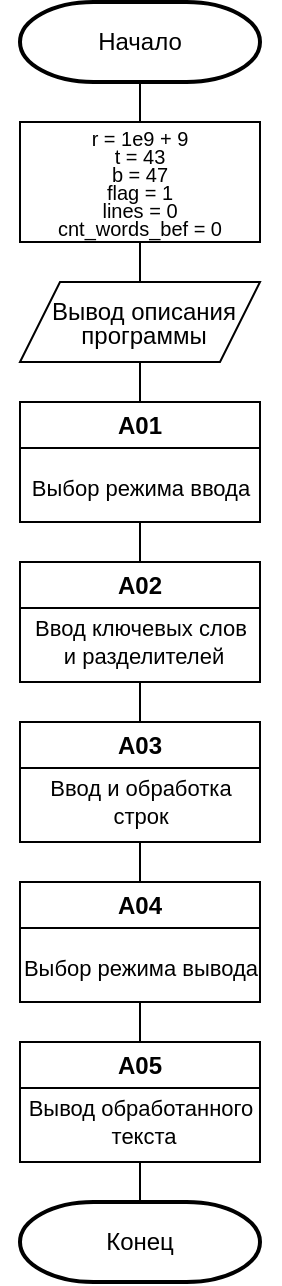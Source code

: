 <mxfile version="22.1.11" type="github" pages="8">
  <diagram id="C5RBs43oDa-KdzZeNtuy" name="Main">
    <mxGraphModel dx="106" dy="62" grid="1" gridSize="10" guides="1" tooltips="1" connect="1" arrows="1" fold="1" page="1" pageScale="1" pageWidth="827" pageHeight="1169" math="0" shadow="0">
      <root>
        <mxCell id="WIyWlLk6GJQsqaUBKTNV-0" />
        <mxCell id="WIyWlLk6GJQsqaUBKTNV-1" parent="WIyWlLk6GJQsqaUBKTNV-0" />
        <mxCell id="NSDdITifI_UyCzYwIbky-13" value="&lt;font style=&quot;font-size: 12px;&quot;&gt;Начало&lt;/font&gt;" style="strokeWidth=2;html=1;shape=mxgraph.flowchart.terminator;whiteSpace=wrap;" vertex="1" parent="WIyWlLk6GJQsqaUBKTNV-1">
          <mxGeometry x="40" y="40" width="120" height="40" as="geometry" />
        </mxCell>
        <mxCell id="NSDdITifI_UyCzYwIbky-14" value="&lt;p style=&quot;line-height: 90%; font-size: 10px;&quot;&gt;r = 1e9 + 9&lt;br&gt;t = 43&lt;br&gt;b = 47&lt;br&gt;flag = 1&lt;br&gt;lines = 0&lt;br&gt;cnt_words_bef = 0&lt;br&gt;&lt;/p&gt;" style="rounded=0;whiteSpace=wrap;html=1;" vertex="1" parent="WIyWlLk6GJQsqaUBKTNV-1">
          <mxGeometry x="40" y="100" width="120" height="60" as="geometry" />
        </mxCell>
        <mxCell id="NSDdITifI_UyCzYwIbky-16" value="&lt;p style=&quot;line-height: 100%;&quot;&gt;&lt;font style=&quot;font-size: 12px;&quot;&gt;Вывод описания программы&lt;/font&gt;&lt;/p&gt;" style="shape=parallelogram;perimeter=parallelogramPerimeter;whiteSpace=wrap;html=1;fixedSize=1;spacingLeft=4;" vertex="1" parent="WIyWlLk6GJQsqaUBKTNV-1">
          <mxGeometry x="40" y="180" width="120" height="40" as="geometry" />
        </mxCell>
        <mxCell id="1No4p76GMIlKMwV9Kv3i-2" value="A01" style="swimlane;whiteSpace=wrap;html=1;" vertex="1" parent="WIyWlLk6GJQsqaUBKTNV-1">
          <mxGeometry x="40" y="240" width="120" height="60" as="geometry" />
        </mxCell>
        <mxCell id="1No4p76GMIlKMwV9Kv3i-3" value="Выбор режима ввода" style="text;html=1;align=center;verticalAlign=middle;resizable=0;points=[];autosize=1;strokeColor=none;fillColor=none;fontSize=11;" vertex="1" parent="WIyWlLk6GJQsqaUBKTNV-1">
          <mxGeometry x="35" y="268" width="130" height="30" as="geometry" />
        </mxCell>
        <mxCell id="1No4p76GMIlKMwV9Kv3i-4" value="A02" style="swimlane;whiteSpace=wrap;html=1;" vertex="1" parent="WIyWlLk6GJQsqaUBKTNV-1">
          <mxGeometry x="40" y="320" width="120" height="60" as="geometry" />
        </mxCell>
        <mxCell id="1No4p76GMIlKMwV9Kv3i-5" value="Ввод ключевых слов&lt;br style=&quot;font-size: 11px;&quot;&gt;&amp;nbsp;и разделителей" style="text;html=1;align=center;verticalAlign=middle;resizable=0;points=[];autosize=1;strokeColor=none;fillColor=none;fontSize=11;" vertex="1" parent="1No4p76GMIlKMwV9Kv3i-4">
          <mxGeometry x="-5" y="20" width="130" height="40" as="geometry" />
        </mxCell>
        <mxCell id="1No4p76GMIlKMwV9Kv3i-6" value="" style="endArrow=none;html=1;rounded=0;entryX=0.5;entryY=1;entryDx=0;entryDy=0;entryPerimeter=0;exitX=0.5;exitY=0;exitDx=0;exitDy=0;" edge="1" parent="WIyWlLk6GJQsqaUBKTNV-1" source="NSDdITifI_UyCzYwIbky-14" target="NSDdITifI_UyCzYwIbky-13">
          <mxGeometry width="50" height="50" relative="1" as="geometry">
            <mxPoint x="230" y="150" as="sourcePoint" />
            <mxPoint x="230" y="110" as="targetPoint" />
          </mxGeometry>
        </mxCell>
        <mxCell id="1No4p76GMIlKMwV9Kv3i-7" value="" style="endArrow=none;html=1;rounded=0;entryX=0.5;entryY=1;entryDx=0;entryDy=0;exitX=0.5;exitY=0;exitDx=0;exitDy=0;" edge="1" parent="WIyWlLk6GJQsqaUBKTNV-1" source="NSDdITifI_UyCzYwIbky-16" target="NSDdITifI_UyCzYwIbky-14">
          <mxGeometry width="50" height="50" relative="1" as="geometry">
            <mxPoint x="220" y="210" as="sourcePoint" />
            <mxPoint x="220" y="170" as="targetPoint" />
          </mxGeometry>
        </mxCell>
        <mxCell id="1No4p76GMIlKMwV9Kv3i-8" value="" style="endArrow=none;html=1;rounded=0;entryX=0.5;entryY=1;entryDx=0;entryDy=0;exitX=0.5;exitY=0;exitDx=0;exitDy=0;" edge="1" parent="WIyWlLk6GJQsqaUBKTNV-1" source="1No4p76GMIlKMwV9Kv3i-2" target="NSDdITifI_UyCzYwIbky-16">
          <mxGeometry width="50" height="50" relative="1" as="geometry">
            <mxPoint x="80" y="220" as="sourcePoint" />
            <mxPoint x="80" y="180" as="targetPoint" />
          </mxGeometry>
        </mxCell>
        <mxCell id="1No4p76GMIlKMwV9Kv3i-9" value="" style="endArrow=none;html=1;rounded=0;entryX=0.5;entryY=1;entryDx=0;entryDy=0;" edge="1" parent="WIyWlLk6GJQsqaUBKTNV-1" target="1No4p76GMIlKMwV9Kv3i-2">
          <mxGeometry width="50" height="50" relative="1" as="geometry">
            <mxPoint x="100" y="320" as="sourcePoint" />
            <mxPoint x="230" y="310" as="targetPoint" />
          </mxGeometry>
        </mxCell>
        <mxCell id="clppYl6kcaoevSyPElmB-1" value="A03" style="swimlane;whiteSpace=wrap;html=1;" vertex="1" parent="WIyWlLk6GJQsqaUBKTNV-1">
          <mxGeometry x="40" y="400" width="120" height="60" as="geometry">
            <mxRectangle x="40" y="400" width="60" height="30" as="alternateBounds" />
          </mxGeometry>
        </mxCell>
        <mxCell id="fO27cHLuyp5_k78NTmog-4" value="Ввод и обработка&lt;br style=&quot;font-size: 11px;&quot;&gt;строк" style="text;html=1;align=center;verticalAlign=middle;resizable=0;points=[];autosize=1;strokeColor=none;fillColor=none;fontSize=11;" vertex="1" parent="clppYl6kcaoevSyPElmB-1">
          <mxGeometry x="5" y="20" width="110" height="40" as="geometry" />
        </mxCell>
        <mxCell id="9T7yGvW5tfUXQpg6F4HM-0" value="" style="endArrow=none;html=1;rounded=0;exitX=0.5;exitY=0;exitDx=0;exitDy=0;" edge="1" parent="WIyWlLk6GJQsqaUBKTNV-1" source="clppYl6kcaoevSyPElmB-1">
          <mxGeometry width="50" height="50" relative="1" as="geometry">
            <mxPoint x="200" y="450" as="sourcePoint" />
            <mxPoint x="100" y="380" as="targetPoint" />
          </mxGeometry>
        </mxCell>
        <mxCell id="Yf5MQoSgKdiHiLLxD5cR-0" value="A04" style="swimlane;whiteSpace=wrap;html=1;" vertex="1" parent="WIyWlLk6GJQsqaUBKTNV-1">
          <mxGeometry x="40" y="480" width="120" height="60" as="geometry">
            <mxRectangle x="40" y="400" width="60" height="30" as="alternateBounds" />
          </mxGeometry>
        </mxCell>
        <mxCell id="Yf5MQoSgKdiHiLLxD5cR-1" value="Выбор режима вывода" style="text;html=1;align=center;verticalAlign=middle;resizable=0;points=[];autosize=1;strokeColor=none;fillColor=none;fontSize=11;" vertex="1" parent="WIyWlLk6GJQsqaUBKTNV-1">
          <mxGeometry x="30" y="508" width="140" height="30" as="geometry" />
        </mxCell>
        <mxCell id="Yf5MQoSgKdiHiLLxD5cR-2" value="" style="endArrow=none;html=1;rounded=0;entryX=0.5;entryY=1;entryDx=0;entryDy=0;exitX=0.5;exitY=0;exitDx=0;exitDy=0;" edge="1" parent="WIyWlLk6GJQsqaUBKTNV-1" source="Yf5MQoSgKdiHiLLxD5cR-0" target="clppYl6kcaoevSyPElmB-1">
          <mxGeometry width="50" height="50" relative="1" as="geometry">
            <mxPoint x="180" y="510" as="sourcePoint" />
            <mxPoint x="180" y="470" as="targetPoint" />
          </mxGeometry>
        </mxCell>
        <mxCell id="Yf5MQoSgKdiHiLLxD5cR-4" value="A05" style="swimlane;whiteSpace=wrap;html=1;" vertex="1" parent="WIyWlLk6GJQsqaUBKTNV-1">
          <mxGeometry x="40" y="560" width="120" height="60" as="geometry">
            <mxRectangle x="40" y="400" width="60" height="30" as="alternateBounds" />
          </mxGeometry>
        </mxCell>
        <mxCell id="Yf5MQoSgKdiHiLLxD5cR-5" value="Вывод обработанного&lt;br style=&quot;font-size: 11px;&quot;&gt;&amp;nbsp;текста" style="text;html=1;align=center;verticalAlign=middle;resizable=0;points=[];autosize=1;strokeColor=none;fillColor=none;fontSize=11;" vertex="1" parent="Yf5MQoSgKdiHiLLxD5cR-4">
          <mxGeometry x="-10" y="20" width="140" height="40" as="geometry" />
        </mxCell>
        <mxCell id="Yf5MQoSgKdiHiLLxD5cR-6" value="Конец" style="strokeWidth=2;html=1;shape=mxgraph.flowchart.terminator;whiteSpace=wrap;" vertex="1" parent="WIyWlLk6GJQsqaUBKTNV-1">
          <mxGeometry x="40" y="640" width="120" height="40" as="geometry" />
        </mxCell>
        <mxCell id="m5-DmCG_ynBcxczCIcQS-0" value="" style="endArrow=none;html=1;rounded=0;entryX=0.5;entryY=1;entryDx=0;entryDy=0;exitX=0.5;exitY=0;exitDx=0;exitDy=0;" edge="1" parent="WIyWlLk6GJQsqaUBKTNV-1" source="Yf5MQoSgKdiHiLLxD5cR-4" target="Yf5MQoSgKdiHiLLxD5cR-0">
          <mxGeometry width="50" height="50" relative="1" as="geometry">
            <mxPoint x="170" y="540" as="sourcePoint" />
            <mxPoint x="170" y="500" as="targetPoint" />
            <Array as="points">
              <mxPoint x="100" y="560" />
            </Array>
          </mxGeometry>
        </mxCell>
        <mxCell id="m5-DmCG_ynBcxczCIcQS-1" value="" style="endArrow=none;html=1;rounded=0;exitX=0.5;exitY=0;exitDx=0;exitDy=0;exitPerimeter=0;entryX=0.5;entryY=1.003;entryDx=0;entryDy=0;entryPerimeter=0;" edge="1" parent="WIyWlLk6GJQsqaUBKTNV-1" source="Yf5MQoSgKdiHiLLxD5cR-6" target="Yf5MQoSgKdiHiLLxD5cR-5">
          <mxGeometry width="50" height="50" relative="1" as="geometry">
            <mxPoint x="230" y="670" as="sourcePoint" />
            <mxPoint x="100" y="630" as="targetPoint" />
          </mxGeometry>
        </mxCell>
      </root>
    </mxGraphModel>
  </diagram>
  <diagram id="5_7Oo6jWHi_IwwyjGZF5" name="A01">
    <mxGraphModel dx="1908" dy="1116" grid="1" gridSize="10" guides="1" tooltips="1" connect="1" arrows="1" fold="1" page="1" pageScale="1" pageWidth="827" pageHeight="1169" math="0" shadow="0">
      <root>
        <mxCell id="0" />
        <mxCell id="1" parent="0" />
        <mxCell id="tg7vPiVI6AMjoJIus5V5-1" value="A01&lt;br&gt;Начало" style="strokeWidth=2;html=1;shape=mxgraph.flowchart.terminator;whiteSpace=wrap;" vertex="1" parent="1">
          <mxGeometry x="40" y="40" width="120" height="40" as="geometry" />
        </mxCell>
        <mxCell id="tg7vPiVI6AMjoJIus5V5-2" value="Ввод символа&lt;br&gt;type_of_input" style="shape=parallelogram;perimeter=parallelogramPerimeter;whiteSpace=wrap;html=1;fixedSize=1;" vertex="1" parent="1">
          <mxGeometry x="40" y="100" width="120" height="40" as="geometry" />
        </mxCell>
        <mxCell id="tg7vPiVI6AMjoJIus5V5-4" value="&lt;p style=&quot;line-height: 100%; font-size: 10px;&quot;&gt;type_of_input != &#39;f&#39; &amp;amp;&amp;amp; type_of_input != &#39;c&#39;?&lt;/p&gt;" style="strokeWidth=1;html=1;shape=mxgraph.flowchart.decision;whiteSpace=wrap;" vertex="1" parent="1">
          <mxGeometry x="30" y="160" width="140" height="60" as="geometry" />
        </mxCell>
        <mxCell id="tg7vPiVI6AMjoJIus5V5-5" value="&lt;p style=&quot;line-height: 100%;&quot;&gt;&lt;font style=&quot;font-size: 11px;&quot;&gt;Вывод сообщения об ошибке&lt;/font&gt;&lt;/p&gt;" style="shape=parallelogram;perimeter=parallelogramPerimeter;whiteSpace=wrap;html=1;fixedSize=1;spacingLeft=14;spacingRight=8;" vertex="1" parent="1">
          <mxGeometry x="200" y="220" width="120" height="40" as="geometry" />
        </mxCell>
        <mxCell id="tg7vPiVI6AMjoJIus5V5-6" value="Ввод символа&lt;br&gt;type_of_input" style="shape=parallelogram;perimeter=parallelogramPerimeter;whiteSpace=wrap;html=1;fixedSize=1;" vertex="1" parent="1">
          <mxGeometry x="200" y="280" width="120" height="40" as="geometry" />
        </mxCell>
        <mxCell id="tg7vPiVI6AMjoJIus5V5-8" value="" style="endArrow=none;html=1;rounded=0;entryX=0.5;entryY=1;entryDx=0;entryDy=0;exitX=0.5;exitY=0;exitDx=0;exitDy=0;exitPerimeter=0;" edge="1" parent="1" source="tg7vPiVI6AMjoJIus5V5-4" target="tg7vPiVI6AMjoJIus5V5-2">
          <mxGeometry width="50" height="50" relative="1" as="geometry">
            <mxPoint x="160" y="170" as="sourcePoint" />
            <mxPoint x="160" y="130" as="targetPoint" />
          </mxGeometry>
        </mxCell>
        <mxCell id="tg7vPiVI6AMjoJIus5V5-9" value="" style="endArrow=none;html=1;rounded=0;entryX=0.5;entryY=1;entryDx=0;entryDy=0;entryPerimeter=0;exitX=0.5;exitY=0;exitDx=0;exitDy=0;" edge="1" parent="1" source="tg7vPiVI6AMjoJIus5V5-2" target="tg7vPiVI6AMjoJIus5V5-1">
          <mxGeometry width="50" height="50" relative="1" as="geometry">
            <mxPoint x="200" y="150" as="sourcePoint" />
            <mxPoint x="200" y="110" as="targetPoint" />
          </mxGeometry>
        </mxCell>
        <mxCell id="tg7vPiVI6AMjoJIus5V5-10" value="" style="endArrow=none;html=1;rounded=0;entryX=1;entryY=0.5;entryDx=0;entryDy=0;entryPerimeter=0;exitX=0.5;exitY=0;exitDx=0;exitDy=0;" edge="1" parent="1" source="tg7vPiVI6AMjoJIus5V5-5" target="tg7vPiVI6AMjoJIus5V5-4">
          <mxGeometry width="50" height="50" relative="1" as="geometry">
            <mxPoint x="230" y="200" as="sourcePoint" />
            <mxPoint x="230" y="160" as="targetPoint" />
            <Array as="points">
              <mxPoint x="260" y="190" />
            </Array>
          </mxGeometry>
        </mxCell>
        <mxCell id="tg7vPiVI6AMjoJIus5V5-11" value="Да" style="text;html=1;strokeColor=none;fillColor=none;align=center;verticalAlign=middle;whiteSpace=wrap;rounded=0;" vertex="1" parent="1">
          <mxGeometry x="160" y="165" width="60" height="30" as="geometry" />
        </mxCell>
        <mxCell id="tg7vPiVI6AMjoJIus5V5-12" value="" style="endArrow=none;html=1;rounded=0;entryX=0.5;entryY=1;entryDx=0;entryDy=0;exitX=0.5;exitY=0;exitDx=0;exitDy=0;" edge="1" parent="1" source="tg7vPiVI6AMjoJIus5V5-6" target="tg7vPiVI6AMjoJIus5V5-5">
          <mxGeometry width="50" height="50" relative="1" as="geometry">
            <mxPoint x="350" y="320" as="sourcePoint" />
            <mxPoint x="350" y="280" as="targetPoint" />
          </mxGeometry>
        </mxCell>
        <mxCell id="tg7vPiVI6AMjoJIus5V5-13" value="" style="endArrow=none;html=1;rounded=0;entryX=0.5;entryY=1;entryDx=0;entryDy=0;startArrow=classic;startFill=1;" edge="1" parent="1" target="tg7vPiVI6AMjoJIus5V5-6">
          <mxGeometry width="50" height="50" relative="1" as="geometry">
            <mxPoint x="100" y="150" as="sourcePoint" />
            <mxPoint x="260" y="350" as="targetPoint" />
            <Array as="points">
              <mxPoint x="340" y="150" />
              <mxPoint x="340" y="340" />
              <mxPoint x="260" y="340" />
            </Array>
          </mxGeometry>
        </mxCell>
        <mxCell id="tg7vPiVI6AMjoJIus5V5-14" value="type_of_input == &#39;f&#39;?" style="strokeWidth=1;html=1;shape=mxgraph.flowchart.decision;whiteSpace=wrap;fontSize=10;" vertex="1" parent="1">
          <mxGeometry x="40" y="339.5" width="120" height="40" as="geometry" />
        </mxCell>
        <mxCell id="tg7vPiVI6AMjoJIus5V5-15" value="" style="endArrow=none;html=1;rounded=0;entryX=0.5;entryY=1;entryDx=0;entryDy=0;entryPerimeter=0;exitX=0.5;exitY=0;exitDx=0;exitDy=0;exitPerimeter=0;" edge="1" parent="1" source="tg7vPiVI6AMjoJIus5V5-14" target="tg7vPiVI6AMjoJIus5V5-4">
          <mxGeometry width="50" height="50" relative="1" as="geometry">
            <mxPoint x="30" y="320" as="sourcePoint" />
            <mxPoint x="30" y="280" as="targetPoint" />
          </mxGeometry>
        </mxCell>
        <mxCell id="tg7vPiVI6AMjoJIus5V5-16" value="Ввод имени файла" style="shape=parallelogram;perimeter=parallelogramPerimeter;whiteSpace=wrap;html=1;fixedSize=1;spacingLeft=10;spacingRight=10;" vertex="1" parent="1">
          <mxGeometry x="200" y="440" width="120" height="40" as="geometry" />
        </mxCell>
        <mxCell id="tg7vPiVI6AMjoJIus5V5-19" value="Да" style="text;html=1;strokeColor=none;fillColor=none;align=center;verticalAlign=middle;whiteSpace=wrap;rounded=0;" vertex="1" parent="1">
          <mxGeometry x="151" y="335" width="60" height="30" as="geometry" />
        </mxCell>
        <mxCell id="tg7vPiVI6AMjoJIus5V5-20" value="f = fopen(filename, &quot;r&quot;)" style="rounded=0;whiteSpace=wrap;html=1;fontSize=11;" vertex="1" parent="1">
          <mxGeometry x="200" y="500.5" width="120" height="40" as="geometry" />
        </mxCell>
        <mxCell id="tg7vPiVI6AMjoJIus5V5-21" value="Файл не открылся?" style="strokeWidth=1;html=1;shape=mxgraph.flowchart.decision;whiteSpace=wrap;fontSize=10;" vertex="1" parent="1">
          <mxGeometry x="200" y="560.5" width="120" height="40" as="geometry" />
        </mxCell>
        <mxCell id="tg7vPiVI6AMjoJIus5V5-22" value="" style="endArrow=none;html=1;rounded=0;exitX=0.5;exitY=0;exitDx=0;exitDy=0;entryX=0.5;entryY=1;entryDx=0;entryDy=0;" edge="1" parent="1" source="tg7vPiVI6AMjoJIus5V5-20" target="tg7vPiVI6AMjoJIus5V5-16">
          <mxGeometry width="50" height="50" relative="1" as="geometry">
            <mxPoint x="380" y="545" as="sourcePoint" />
            <mxPoint x="330" y="495" as="targetPoint" />
          </mxGeometry>
        </mxCell>
        <mxCell id="tg7vPiVI6AMjoJIus5V5-23" value="" style="endArrow=none;html=1;rounded=0;entryX=0.5;entryY=1;entryDx=0;entryDy=0;exitX=0.5;exitY=0;exitDx=0;exitDy=0;exitPerimeter=0;" edge="1" parent="1" source="tg7vPiVI6AMjoJIus5V5-21" target="tg7vPiVI6AMjoJIus5V5-20">
          <mxGeometry width="50" height="50" relative="1" as="geometry">
            <mxPoint x="360" y="595" as="sourcePoint" />
            <mxPoint x="360" y="555" as="targetPoint" />
          </mxGeometry>
        </mxCell>
        <mxCell id="tg7vPiVI6AMjoJIus5V5-24" value="&lt;p style=&quot;line-height: 100%;&quot;&gt;&lt;font style=&quot;font-size: 11px;&quot;&gt;Вывод сообщения об ошибке&lt;/font&gt;&lt;/p&gt;" style="shape=parallelogram;perimeter=parallelogramPerimeter;whiteSpace=wrap;html=1;fixedSize=1;spacingLeft=14;spacingRight=8;" vertex="1" parent="1">
          <mxGeometry x="360" y="600.5" width="120" height="40" as="geometry" />
        </mxCell>
        <mxCell id="tg7vPiVI6AMjoJIus5V5-25" value="" style="endArrow=none;html=1;rounded=0;entryX=1;entryY=0.5;entryDx=0;entryDy=0;entryPerimeter=0;exitX=0.5;exitY=0;exitDx=0;exitDy=0;" edge="1" parent="1" source="tg7vPiVI6AMjoJIus5V5-24" target="tg7vPiVI6AMjoJIus5V5-21">
          <mxGeometry width="50" height="50" relative="1" as="geometry">
            <mxPoint x="370" y="580.5" as="sourcePoint" />
            <mxPoint x="370" y="540.5" as="targetPoint" />
            <Array as="points">
              <mxPoint x="420" y="580.5" />
            </Array>
          </mxGeometry>
        </mxCell>
        <mxCell id="tg7vPiVI6AMjoJIus5V5-26" value="Да" style="text;html=1;strokeColor=none;fillColor=none;align=center;verticalAlign=middle;whiteSpace=wrap;rounded=0;" vertex="1" parent="1">
          <mxGeometry x="310" y="554.5" width="60" height="30" as="geometry" />
        </mxCell>
        <mxCell id="tg7vPiVI6AMjoJIus5V5-27" value="Ввод имени файла" style="shape=parallelogram;perimeter=parallelogramPerimeter;whiteSpace=wrap;html=1;fixedSize=1;spacingLeft=10;spacingRight=10;" vertex="1" parent="1">
          <mxGeometry x="360" y="660.5" width="120" height="40" as="geometry" />
        </mxCell>
        <mxCell id="tg7vPiVI6AMjoJIus5V5-28" value="f = fopen(filename, &quot;r&quot;)" style="rounded=0;whiteSpace=wrap;html=1;fontSize=11;" vertex="1" parent="1">
          <mxGeometry x="360" y="720.5" width="120" height="40" as="geometry" />
        </mxCell>
        <mxCell id="tg7vPiVI6AMjoJIus5V5-29" value="" style="endArrow=none;html=1;rounded=0;entryX=0.5;entryY=1;entryDx=0;entryDy=0;exitX=0.5;exitY=0;exitDx=0;exitDy=0;" edge="1" parent="1" source="tg7vPiVI6AMjoJIus5V5-28" target="tg7vPiVI6AMjoJIus5V5-27">
          <mxGeometry width="50" height="50" relative="1" as="geometry">
            <mxPoint x="520" y="730.5" as="sourcePoint" />
            <mxPoint x="520" y="690.5" as="targetPoint" />
          </mxGeometry>
        </mxCell>
        <mxCell id="tg7vPiVI6AMjoJIus5V5-30" value="" style="endArrow=none;html=1;rounded=0;entryX=0.5;entryY=1;entryDx=0;entryDy=0;exitX=0.5;exitY=0;exitDx=0;exitDy=0;" edge="1" parent="1" source="tg7vPiVI6AMjoJIus5V5-27" target="tg7vPiVI6AMjoJIus5V5-24">
          <mxGeometry width="50" height="50" relative="1" as="geometry">
            <mxPoint x="270" y="690.5" as="sourcePoint" />
            <mxPoint x="270" y="650.5" as="targetPoint" />
          </mxGeometry>
        </mxCell>
        <mxCell id="xyVUoynWHIx8DQ-eRRzu-1" value="" style="endArrow=none;html=1;rounded=0;entryX=0.5;entryY=1;entryDx=0;entryDy=0;startArrow=classic;startFill=1;" edge="1" parent="1" target="tg7vPiVI6AMjoJIus5V5-28">
          <mxGeometry width="50" height="50" relative="1" as="geometry">
            <mxPoint x="260" y="550.5" as="sourcePoint" />
            <mxPoint x="420" y="800.5" as="targetPoint" />
            <Array as="points">
              <mxPoint x="520" y="550.5" />
              <mxPoint x="520" y="780.5" />
              <mxPoint x="420" y="780.5" />
            </Array>
          </mxGeometry>
        </mxCell>
        <mxCell id="xyVUoynWHIx8DQ-eRRzu-2" value="f = stdin" style="rounded=0;whiteSpace=wrap;html=1;" vertex="1" parent="1">
          <mxGeometry x="40" y="720.5" width="120" height="40" as="geometry" />
        </mxCell>
        <mxCell id="BXEfbm4jrfsREOSHq63r-1" value="A01&lt;br&gt;Конец" style="strokeWidth=2;html=1;shape=mxgraph.flowchart.terminator;whiteSpace=wrap;" vertex="1" parent="1">
          <mxGeometry x="40" y="780.5" width="120" height="40" as="geometry" />
        </mxCell>
        <mxCell id="BXEfbm4jrfsREOSHq63r-2" value="" style="endArrow=none;html=1;rounded=0;exitX=0.5;exitY=0;exitDx=0;exitDy=0;entryX=0.5;entryY=1;entryDx=0;entryDy=0;entryPerimeter=0;" edge="1" parent="1" source="xyVUoynWHIx8DQ-eRRzu-2" target="tg7vPiVI6AMjoJIus5V5-14">
          <mxGeometry width="50" height="50" relative="1" as="geometry">
            <mxPoint x="100" y="650.5" as="sourcePoint" />
            <mxPoint x="130" y="420" as="targetPoint" />
          </mxGeometry>
        </mxCell>
        <mxCell id="BXEfbm4jrfsREOSHq63r-3" value="" style="endArrow=none;html=1;rounded=0;entryX=0.5;entryY=1;entryDx=0;entryDy=0;entryPerimeter=0;" edge="1" parent="1" target="tg7vPiVI6AMjoJIus5V5-21">
          <mxGeometry width="50" height="50" relative="1" as="geometry">
            <mxPoint x="100" y="770.5" as="sourcePoint" />
            <mxPoint x="270" y="710.5" as="targetPoint" />
            <Array as="points">
              <mxPoint x="260" y="770.5" />
            </Array>
          </mxGeometry>
        </mxCell>
        <mxCell id="BXEfbm4jrfsREOSHq63r-4" value="" style="endArrow=none;html=1;rounded=0;entryX=0.5;entryY=1;entryDx=0;entryDy=0;exitX=0.5;exitY=0;exitDx=0;exitDy=0;exitPerimeter=0;" edge="1" parent="1" source="BXEfbm4jrfsREOSHq63r-1" target="xyVUoynWHIx8DQ-eRRzu-2">
          <mxGeometry width="50" height="50" relative="1" as="geometry">
            <mxPoint x="170" y="680.5" as="sourcePoint" />
            <mxPoint x="170" y="640.5" as="targetPoint" />
          </mxGeometry>
        </mxCell>
        <mxCell id="t3QdDX9BIcp8H7VmZzud-1" value="Вывод сообщения" style="shape=parallelogram;perimeter=parallelogramPerimeter;whiteSpace=wrap;html=1;fixedSize=1;spacingLeft=10;spacingRight=10;" vertex="1" parent="1">
          <mxGeometry x="200" y="380" width="120" height="40" as="geometry" />
        </mxCell>
        <mxCell id="t3QdDX9BIcp8H7VmZzud-2" value="" style="endArrow=none;html=1;rounded=0;entryX=1;entryY=0.5;entryDx=0;entryDy=0;entryPerimeter=0;exitX=0.5;exitY=0;exitDx=0;exitDy=0;" edge="1" parent="1" source="t3QdDX9BIcp8H7VmZzud-1" target="tg7vPiVI6AMjoJIus5V5-14">
          <mxGeometry width="50" height="50" relative="1" as="geometry">
            <mxPoint x="160" y="440" as="sourcePoint" />
            <mxPoint x="160" y="400" as="targetPoint" />
            <Array as="points">
              <mxPoint x="260" y="360" />
            </Array>
          </mxGeometry>
        </mxCell>
        <mxCell id="t3QdDX9BIcp8H7VmZzud-3" value="" style="endArrow=none;html=1;rounded=0;entryX=0.5;entryY=1;entryDx=0;entryDy=0;exitX=0.5;exitY=0;exitDx=0;exitDy=0;" edge="1" parent="1" source="tg7vPiVI6AMjoJIus5V5-16" target="t3QdDX9BIcp8H7VmZzud-1">
          <mxGeometry width="50" height="50" relative="1" as="geometry">
            <mxPoint x="370" y="460" as="sourcePoint" />
            <mxPoint x="370" y="420" as="targetPoint" />
          </mxGeometry>
        </mxCell>
      </root>
    </mxGraphModel>
  </diagram>
  <diagram id="u57WKiCFLmQfuT0f0sAk" name="A02">
    <mxGraphModel dx="707" dy="413" grid="1" gridSize="10" guides="1" tooltips="1" connect="1" arrows="1" fold="1" page="1" pageScale="1" pageWidth="827" pageHeight="1169" math="0" shadow="0">
      <root>
        <mxCell id="0" />
        <mxCell id="1" parent="0" />
        <mxCell id="dqqD1YWPfVnXMoHA5A44-1" value="A02&lt;br&gt;Начало" style="strokeWidth=2;html=1;shape=mxgraph.flowchart.terminator;whiteSpace=wrap;" vertex="1" parent="1">
          <mxGeometry x="40" y="40" width="120" height="40" as="geometry" />
        </mxCell>
        <mxCell id="dqqD1YWPfVnXMoHA5A44-2" value="&lt;font style=&quot;font-size: 10px;&quot;&gt;type_of_input == &#39;c&#39;?&lt;/font&gt;" style="strokeWidth=1;html=1;shape=mxgraph.flowchart.decision;whiteSpace=wrap;" vertex="1" parent="1">
          <mxGeometry x="40" y="100" width="120" height="40" as="geometry" />
        </mxCell>
        <mxCell id="o-GDU-nQcHEm-AVBGKUH-1" value="Вывод сообщения" style="shape=parallelogram;perimeter=parallelogramPerimeter;whiteSpace=wrap;html=1;fixedSize=1;spacingLeft=10;spacingRight=10;" vertex="1" parent="1">
          <mxGeometry x="200" y="140" width="120" height="40" as="geometry" />
        </mxCell>
        <mxCell id="o-GDU-nQcHEm-AVBGKUH-2" value="Ввод количества&lt;br&gt;слов" style="shape=parallelogram;perimeter=parallelogramPerimeter;whiteSpace=wrap;html=1;fixedSize=1;spacingLeft=7;" vertex="1" parent="1">
          <mxGeometry x="40" y="200" width="120" height="40" as="geometry" />
        </mxCell>
        <mxCell id="o-GDU-nQcHEm-AVBGKUH-3" value="" style="endArrow=none;html=1;rounded=0;entryX=1;entryY=0.5;entryDx=0;entryDy=0;entryPerimeter=0;exitX=0.5;exitY=0;exitDx=0;exitDy=0;" edge="1" parent="1" source="o-GDU-nQcHEm-AVBGKUH-1" target="dqqD1YWPfVnXMoHA5A44-2">
          <mxGeometry width="50" height="50" relative="1" as="geometry">
            <mxPoint x="260" y="110" as="sourcePoint" />
            <mxPoint x="260" y="70" as="targetPoint" />
            <Array as="points">
              <mxPoint x="260" y="120" />
            </Array>
          </mxGeometry>
        </mxCell>
        <mxCell id="o-GDU-nQcHEm-AVBGKUH-4" value="" style="endArrow=none;html=1;rounded=0;entryX=0.5;entryY=1;entryDx=0;entryDy=0;entryPerimeter=0;exitX=0.5;exitY=0;exitDx=0;exitDy=0;" edge="1" parent="1" source="o-GDU-nQcHEm-AVBGKUH-2" target="dqqD1YWPfVnXMoHA5A44-2">
          <mxGeometry width="50" height="50" relative="1" as="geometry">
            <mxPoint x="210" y="240" as="sourcePoint" />
            <mxPoint x="210" y="200" as="targetPoint" />
          </mxGeometry>
        </mxCell>
        <mxCell id="o-GDU-nQcHEm-AVBGKUH-5" value="Да" style="text;html=1;strokeColor=none;fillColor=none;align=center;verticalAlign=middle;whiteSpace=wrap;rounded=0;" vertex="1" parent="1">
          <mxGeometry x="150" y="95" width="60" height="30" as="geometry" />
        </mxCell>
        <mxCell id="o-GDU-nQcHEm-AVBGKUH-6" value="" style="endArrow=none;html=1;rounded=0;entryX=0.5;entryY=1;entryDx=0;entryDy=0;entryPerimeter=0;exitX=0.5;exitY=0;exitDx=0;exitDy=0;exitPerimeter=0;" edge="1" parent="1" source="dqqD1YWPfVnXMoHA5A44-2" target="dqqD1YWPfVnXMoHA5A44-1">
          <mxGeometry width="50" height="50" relative="1" as="geometry">
            <mxPoint x="170" y="80" as="sourcePoint" />
            <mxPoint x="170" y="40" as="targetPoint" />
          </mxGeometry>
        </mxCell>
        <mxCell id="o-GDU-nQcHEm-AVBGKUH-7" value="" style="endArrow=none;html=1;rounded=0;entryX=0.5;entryY=1;entryDx=0;entryDy=0;" edge="1" parent="1" target="o-GDU-nQcHEm-AVBGKUH-1">
          <mxGeometry width="50" height="50" relative="1" as="geometry">
            <mxPoint x="100" y="190" as="sourcePoint" />
            <mxPoint x="260" y="200" as="targetPoint" />
            <Array as="points">
              <mxPoint x="260" y="190" />
            </Array>
          </mxGeometry>
        </mxCell>
        <mxCell id="o-GDU-nQcHEm-AVBGKUH-8" value="&lt;font style=&quot;font-size: 10px;&quot;&gt;type_of_input == &#39;c&#39;?&lt;/font&gt;" style="strokeWidth=1;html=1;shape=mxgraph.flowchart.decision;whiteSpace=wrap;" vertex="1" parent="1">
          <mxGeometry x="40" y="260" width="120" height="40" as="geometry" />
        </mxCell>
        <mxCell id="o-GDU-nQcHEm-AVBGKUH-9" value="Вывод сообщения" style="shape=parallelogram;perimeter=parallelogramPerimeter;whiteSpace=wrap;html=1;fixedSize=1;spacingLeft=10;spacingRight=10;" vertex="1" parent="1">
          <mxGeometry x="200" y="300" width="120" height="40" as="geometry" />
        </mxCell>
        <mxCell id="o-GDU-nQcHEm-AVBGKUH-10" value="" style="endArrow=none;html=1;rounded=0;entryX=1;entryY=0.5;entryDx=0;entryDy=0;entryPerimeter=0;exitX=0.5;exitY=0;exitDx=0;exitDy=0;" edge="1" parent="1" source="o-GDU-nQcHEm-AVBGKUH-9" target="o-GDU-nQcHEm-AVBGKUH-8">
          <mxGeometry width="50" height="50" relative="1" as="geometry">
            <mxPoint x="260" y="275" as="sourcePoint" />
            <mxPoint x="260" y="235" as="targetPoint" />
            <Array as="points">
              <mxPoint x="260" y="280" />
            </Array>
          </mxGeometry>
        </mxCell>
        <mxCell id="o-GDU-nQcHEm-AVBGKUH-11" value="Да" style="text;html=1;strokeColor=none;fillColor=none;align=center;verticalAlign=middle;whiteSpace=wrap;rounded=0;" vertex="1" parent="1">
          <mxGeometry x="150" y="255" width="60" height="30" as="geometry" />
        </mxCell>
        <mxCell id="o-GDU-nQcHEm-AVBGKUH-12" value="" style="endArrow=none;html=1;rounded=0;entryX=0.5;entryY=1;entryDx=0;entryDy=0;" edge="1" parent="1" target="o-GDU-nQcHEm-AVBGKUH-9">
          <mxGeometry width="50" height="50" relative="1" as="geometry">
            <mxPoint x="100" y="350" as="sourcePoint" />
            <mxPoint x="260" y="365" as="targetPoint" />
            <Array as="points">
              <mxPoint x="260" y="350" />
            </Array>
          </mxGeometry>
        </mxCell>
        <mxCell id="o-GDU-nQcHEm-AVBGKUH-13" value="" style="endArrow=none;html=1;rounded=0;entryX=0.5;entryY=1;entryDx=0;entryDy=0;exitX=0.5;exitY=0;exitDx=0;exitDy=0;exitPerimeter=0;" edge="1" parent="1" source="o-GDU-nQcHEm-AVBGKUH-8" target="o-GDU-nQcHEm-AVBGKUH-2">
          <mxGeometry width="50" height="50" relative="1" as="geometry">
            <mxPoint x="-20" y="340" as="sourcePoint" />
            <mxPoint x="-20" y="300" as="targetPoint" />
          </mxGeometry>
        </mxCell>
        <mxCell id="o-GDU-nQcHEm-AVBGKUH-14" value="i = 0" style="rounded=0;whiteSpace=wrap;html=1;" vertex="1" parent="1">
          <mxGeometry x="40" y="360" width="120" height="40" as="geometry" />
        </mxCell>
        <mxCell id="o-GDU-nQcHEm-AVBGKUH-15" value="" style="endArrow=none;html=1;rounded=0;entryX=0.5;entryY=1;entryDx=0;entryDy=0;entryPerimeter=0;exitX=0.5;exitY=0;exitDx=0;exitDy=0;" edge="1" parent="1" source="o-GDU-nQcHEm-AVBGKUH-14" target="o-GDU-nQcHEm-AVBGKUH-8">
          <mxGeometry width="50" height="50" relative="1" as="geometry">
            <mxPoint x="10" y="350" as="sourcePoint" />
            <mxPoint x="10" y="310" as="targetPoint" />
          </mxGeometry>
        </mxCell>
        <mxCell id="o-GDU-nQcHEm-AVBGKUH-16" value="i &amp;lt; cnt_of_keywords?" style="strokeWidth=1;html=1;shape=mxgraph.flowchart.decision;whiteSpace=wrap;fontSize=10;" vertex="1" parent="1">
          <mxGeometry x="40" y="420" width="120" height="40" as="geometry" />
        </mxCell>
        <mxCell id="o-GDU-nQcHEm-AVBGKUH-17" value="Ввод ключевого слова" style="shape=parallelogram;perimeter=parallelogramPerimeter;whiteSpace=wrap;html=1;fixedSize=1;spacingLeft=5;" vertex="1" parent="1">
          <mxGeometry x="200" y="460" width="120" height="40" as="geometry" />
        </mxCell>
        <mxCell id="o-GDU-nQcHEm-AVBGKUH-18" value="" style="endArrow=none;html=1;rounded=0;entryX=0.5;entryY=1;entryDx=0;entryDy=0;exitX=0.5;exitY=0;exitDx=0;exitDy=0;exitPerimeter=0;" edge="1" parent="1" source="o-GDU-nQcHEm-AVBGKUH-16" target="o-GDU-nQcHEm-AVBGKUH-14">
          <mxGeometry width="50" height="50" relative="1" as="geometry">
            <mxPoint x="180" y="440" as="sourcePoint" />
            <mxPoint x="180" y="400" as="targetPoint" />
          </mxGeometry>
        </mxCell>
        <mxCell id="o-GDU-nQcHEm-AVBGKUH-19" value="" style="endArrow=none;html=1;rounded=0;entryX=1;entryY=0.5;entryDx=0;entryDy=0;entryPerimeter=0;exitX=0.5;exitY=0;exitDx=0;exitDy=0;" edge="1" parent="1" source="o-GDU-nQcHEm-AVBGKUH-17" target="o-GDU-nQcHEm-AVBGKUH-16">
          <mxGeometry width="50" height="50" relative="1" as="geometry">
            <mxPoint x="220" y="460" as="sourcePoint" />
            <mxPoint x="220" y="420" as="targetPoint" />
            <Array as="points">
              <mxPoint x="260" y="440" />
            </Array>
          </mxGeometry>
        </mxCell>
        <mxCell id="o-GDU-nQcHEm-AVBGKUH-20" value="Да" style="text;html=1;strokeColor=none;fillColor=none;align=center;verticalAlign=middle;whiteSpace=wrap;rounded=0;" vertex="1" parent="1">
          <mxGeometry x="150" y="420" width="60" height="25" as="geometry" />
        </mxCell>
        <mxCell id="o-GDU-nQcHEm-AVBGKUH-21" value="x = keyword&lt;br style=&quot;font-size: 10px;&quot;&gt;hash_of_word1 = 0&lt;br style=&quot;font-size: 10px;&quot;&gt;hash_of_word2 = 0" style="rounded=0;whiteSpace=wrap;html=1;fontSize=10;" vertex="1" parent="1">
          <mxGeometry x="200" y="520" width="120" height="40" as="geometry" />
        </mxCell>
        <mxCell id="o-GDU-nQcHEm-AVBGKUH-22" value="*x != &#39;\0&#39;?" style="strokeWidth=1;html=1;shape=mxgraph.flowchart.decision;whiteSpace=wrap;" vertex="1" parent="1">
          <mxGeometry x="200" y="580" width="120" height="40" as="geometry" />
        </mxCell>
        <mxCell id="o-GDU-nQcHEm-AVBGKUH-23" value="" style="endArrow=none;html=1;rounded=0;entryX=0.5;entryY=1;entryDx=0;entryDy=0;exitX=0.5;exitY=0;exitDx=0;exitDy=0;exitPerimeter=0;" edge="1" parent="1" source="o-GDU-nQcHEm-AVBGKUH-22" target="o-GDU-nQcHEm-AVBGKUH-21">
          <mxGeometry width="50" height="50" relative="1" as="geometry">
            <mxPoint x="90" y="630" as="sourcePoint" />
            <mxPoint x="90" y="590" as="targetPoint" />
          </mxGeometry>
        </mxCell>
        <mxCell id="o-GDU-nQcHEm-AVBGKUH-24" value="&lt;p style=&quot;line-height: 100%;&quot;&gt;&lt;font size=&quot;1&quot;&gt;hash_of_word1 = (hash_of_word1 * t + (int) *x) % r&lt;br&gt;&lt;/font&gt;&lt;font size=&quot;1&quot;&gt;hash_of_word2 = (hash_of_word2 * b + (int) *x) % r&lt;br&gt;x = x + 1&lt;/font&gt;&lt;/p&gt;" style="rounded=0;whiteSpace=wrap;html=1;" vertex="1" parent="1">
          <mxGeometry x="340" y="620" width="240" height="40" as="geometry" />
        </mxCell>
        <mxCell id="o-GDU-nQcHEm-AVBGKUH-25" value="" style="endArrow=none;html=1;rounded=0;entryX=1;entryY=0.5;entryDx=0;entryDy=0;entryPerimeter=0;exitX=0.5;exitY=0;exitDx=0;exitDy=0;" edge="1" parent="1" source="o-GDU-nQcHEm-AVBGKUH-24" target="o-GDU-nQcHEm-AVBGKUH-22">
          <mxGeometry width="50" height="50" relative="1" as="geometry">
            <mxPoint x="440" y="620" as="sourcePoint" />
            <mxPoint x="440" y="580" as="targetPoint" />
            <Array as="points">
              <mxPoint x="460" y="600" />
            </Array>
          </mxGeometry>
        </mxCell>
        <mxCell id="o-GDU-nQcHEm-AVBGKUH-26" value="" style="endArrow=none;html=1;rounded=0;entryX=0.5;entryY=1;entryDx=0;entryDy=0;exitX=0.5;exitY=0;exitDx=0;exitDy=0;" edge="1" parent="1" source="o-GDU-nQcHEm-AVBGKUH-21" target="o-GDU-nQcHEm-AVBGKUH-17">
          <mxGeometry width="50" height="50" relative="1" as="geometry">
            <mxPoint x="380" y="540" as="sourcePoint" />
            <mxPoint x="380" y="500" as="targetPoint" />
          </mxGeometry>
        </mxCell>
        <mxCell id="o-GDU-nQcHEm-AVBGKUH-27" value="" style="endArrow=none;html=1;rounded=0;entryX=0.5;entryY=1;entryDx=0;entryDy=0;startArrow=classic;startFill=1;" edge="1" parent="1" target="o-GDU-nQcHEm-AVBGKUH-24">
          <mxGeometry width="50" height="50" relative="1" as="geometry">
            <mxPoint x="260" y="570" as="sourcePoint" />
            <mxPoint x="440" y="730" as="targetPoint" />
            <Array as="points">
              <mxPoint x="600" y="570" />
              <mxPoint x="600" y="680" />
              <mxPoint x="460" y="680" />
            </Array>
          </mxGeometry>
        </mxCell>
        <mxCell id="o-GDU-nQcHEm-AVBGKUH-28" value="&lt;p style=&quot;line-height: 100%;&quot;&gt;&lt;font style=&quot;font-size: 10px;&quot;&gt;keysh[i][0] = hash_of_word1&lt;br&gt;keysh[i][1] = hash_of_word2&lt;br&gt;keysh[i][2] = 0&lt;br&gt;i = i + 1&lt;/font&gt;&lt;/p&gt;" style="rounded=0;whiteSpace=wrap;html=1;" vertex="1" parent="1">
          <mxGeometry x="190" y="680" width="140" height="50" as="geometry" />
        </mxCell>
        <mxCell id="o-GDU-nQcHEm-AVBGKUH-29" value="" style="endArrow=none;html=1;rounded=0;entryX=0.5;entryY=1;entryDx=0;entryDy=0;entryPerimeter=0;exitX=0.5;exitY=0;exitDx=0;exitDy=0;" edge="1" parent="1" source="o-GDU-nQcHEm-AVBGKUH-28" target="o-GDU-nQcHEm-AVBGKUH-22">
          <mxGeometry width="50" height="50" relative="1" as="geometry">
            <mxPoint x="180" y="680" as="sourcePoint" />
            <mxPoint x="180" y="640" as="targetPoint" />
          </mxGeometry>
        </mxCell>
        <mxCell id="o-GDU-nQcHEm-AVBGKUH-30" value="Да" style="text;html=1;strokeColor=none;fillColor=none;align=center;verticalAlign=middle;whiteSpace=wrap;rounded=0;" vertex="1" parent="1">
          <mxGeometry x="310" y="575" width="60" height="30" as="geometry" />
        </mxCell>
        <mxCell id="o-GDU-nQcHEm-AVBGKUH-31" value="" style="endArrow=none;html=1;rounded=0;entryX=0.5;entryY=1;entryDx=0;entryDy=0;startArrow=classic;startFill=1;" edge="1" parent="1" target="o-GDU-nQcHEm-AVBGKUH-28">
          <mxGeometry width="50" height="50" relative="1" as="geometry">
            <mxPoint x="100" y="410" as="sourcePoint" />
            <mxPoint x="240" y="770" as="targetPoint" />
            <Array as="points">
              <mxPoint x="620" y="410" />
              <mxPoint x="620" y="740" />
              <mxPoint x="260" y="740" />
            </Array>
          </mxGeometry>
        </mxCell>
        <mxCell id="o-GDU-nQcHEm-AVBGKUH-33" value="" style="endArrow=none;html=1;rounded=0;entryX=0.5;entryY=1;entryDx=0;entryDy=0;entryPerimeter=0;exitX=0.5;exitY=0;exitDx=0;exitDy=0;exitPerimeter=0;" edge="1" parent="1" target="o-GDU-nQcHEm-AVBGKUH-16">
          <mxGeometry width="50" height="50" relative="1" as="geometry">
            <mxPoint x="100" y="760" as="sourcePoint" />
            <mxPoint x="60" y="540" as="targetPoint" />
          </mxGeometry>
        </mxCell>
        <mxCell id="dqY9yDtrlz61R3UQ6EJi-1" value="&lt;font style=&quot;font-size: 10px;&quot;&gt;type_of_input == &#39;c&#39;?&lt;/font&gt;" style="strokeWidth=1;html=1;shape=mxgraph.flowchart.decision;whiteSpace=wrap;" vertex="1" parent="1">
          <mxGeometry x="40" y="760" width="120" height="40" as="geometry" />
        </mxCell>
        <mxCell id="dqY9yDtrlz61R3UQ6EJi-2" value="Вывод сообщения" style="shape=parallelogram;perimeter=parallelogramPerimeter;whiteSpace=wrap;html=1;fixedSize=1;spacingLeft=10;spacingRight=10;" vertex="1" parent="1">
          <mxGeometry x="200" y="800" width="120" height="40" as="geometry" />
        </mxCell>
        <mxCell id="dqY9yDtrlz61R3UQ6EJi-3" value="" style="endArrow=none;html=1;rounded=0;entryX=1;entryY=0.5;entryDx=0;entryDy=0;entryPerimeter=0;exitX=0.5;exitY=0;exitDx=0;exitDy=0;" edge="1" parent="1" source="dqY9yDtrlz61R3UQ6EJi-2" target="dqY9yDtrlz61R3UQ6EJi-1">
          <mxGeometry width="50" height="50" relative="1" as="geometry">
            <mxPoint x="260" y="775" as="sourcePoint" />
            <mxPoint x="260" y="735" as="targetPoint" />
            <Array as="points">
              <mxPoint x="260" y="780" />
            </Array>
          </mxGeometry>
        </mxCell>
        <mxCell id="dqY9yDtrlz61R3UQ6EJi-4" value="Да" style="text;html=1;strokeColor=none;fillColor=none;align=center;verticalAlign=middle;whiteSpace=wrap;rounded=0;" vertex="1" parent="1">
          <mxGeometry x="150" y="755" width="60" height="30" as="geometry" />
        </mxCell>
        <mxCell id="dqY9yDtrlz61R3UQ6EJi-5" value="" style="endArrow=none;html=1;rounded=0;entryX=0.5;entryY=1;entryDx=0;entryDy=0;" edge="1" parent="1" target="dqY9yDtrlz61R3UQ6EJi-2">
          <mxGeometry width="50" height="50" relative="1" as="geometry">
            <mxPoint x="100" y="850" as="sourcePoint" />
            <mxPoint x="260" y="865" as="targetPoint" />
            <Array as="points">
              <mxPoint x="180" y="850" />
              <mxPoint x="260" y="850" />
            </Array>
          </mxGeometry>
        </mxCell>
        <mxCell id="dqY9yDtrlz61R3UQ6EJi-6" value="Ввод строки&lt;br&gt;разделителей" style="shape=parallelogram;perimeter=parallelogramPerimeter;whiteSpace=wrap;html=1;fixedSize=1;" vertex="1" parent="1">
          <mxGeometry x="40" y="860" width="120" height="40" as="geometry" />
        </mxCell>
        <mxCell id="dqY9yDtrlz61R3UQ6EJi-7" value="" style="endArrow=none;html=1;rounded=0;entryX=0.5;entryY=1;entryDx=0;entryDy=0;entryPerimeter=0;exitX=0.5;exitY=0;exitDx=0;exitDy=0;" edge="1" parent="1" source="dqY9yDtrlz61R3UQ6EJi-6" target="dqY9yDtrlz61R3UQ6EJi-1">
          <mxGeometry width="50" height="50" relative="1" as="geometry">
            <mxPoint x="10" y="830" as="sourcePoint" />
            <mxPoint x="10" y="790" as="targetPoint" />
          </mxGeometry>
        </mxCell>
        <mxCell id="dqY9yDtrlz61R3UQ6EJi-8" value="A02&lt;br&gt;Конец" style="strokeWidth=2;html=1;shape=mxgraph.flowchart.terminator;whiteSpace=wrap;" vertex="1" parent="1">
          <mxGeometry x="40" y="920" width="120" height="40" as="geometry" />
        </mxCell>
        <mxCell id="dqY9yDtrlz61R3UQ6EJi-9" value="" style="endArrow=none;html=1;rounded=0;entryX=0.5;entryY=1;entryDx=0;entryDy=0;exitX=0.5;exitY=0;exitDx=0;exitDy=0;exitPerimeter=0;" edge="1" parent="1" source="dqY9yDtrlz61R3UQ6EJi-8" target="dqY9yDtrlz61R3UQ6EJi-6">
          <mxGeometry width="50" height="50" relative="1" as="geometry">
            <mxPoint x="190" y="930" as="sourcePoint" />
            <mxPoint x="190" y="890" as="targetPoint" />
          </mxGeometry>
        </mxCell>
      </root>
    </mxGraphModel>
  </diagram>
  <diagram id="uDYL6TnKS1s35raIAddb" name="A03">
    <mxGraphModel dx="830" dy="485" grid="1" gridSize="10" guides="1" tooltips="1" connect="1" arrows="1" fold="1" page="1" pageScale="1" pageWidth="827" pageHeight="1169" math="0" shadow="0">
      <root>
        <mxCell id="0" />
        <mxCell id="1" parent="0" />
        <mxCell id="4uG9EMmvFuxkM4S4WKPk-1" value="A03&lt;br&gt;Начало" style="strokeWidth=2;html=1;shape=mxgraph.flowchart.terminator;whiteSpace=wrap;" vertex="1" parent="1">
          <mxGeometry x="30" y="40" width="120" height="40" as="geometry" />
        </mxCell>
        <mxCell id="rhuLq-B4FAPZz5DrFIwh-1" value="&lt;font style=&quot;font-size: 10px;&quot;&gt;type_of_input == &#39;c&#39;?&lt;/font&gt;" style="strokeWidth=1;html=1;shape=mxgraph.flowchart.decision;whiteSpace=wrap;" vertex="1" parent="1">
          <mxGeometry x="30" y="100" width="120" height="40" as="geometry" />
        </mxCell>
        <mxCell id="rhuLq-B4FAPZz5DrFIwh-2" value="Вывод сообщения" style="shape=parallelogram;perimeter=parallelogramPerimeter;whiteSpace=wrap;html=1;fixedSize=1;spacingLeft=10;spacingRight=10;" vertex="1" parent="1">
          <mxGeometry x="170" y="140" width="120" height="40" as="geometry" />
        </mxCell>
        <mxCell id="rhuLq-B4FAPZz5DrFIwh-3" value="" style="endArrow=none;html=1;rounded=0;entryX=1;entryY=0.5;entryDx=0;entryDy=0;entryPerimeter=0;exitX=0.5;exitY=0;exitDx=0;exitDy=0;" edge="1" parent="1" source="rhuLq-B4FAPZz5DrFIwh-2" target="rhuLq-B4FAPZz5DrFIwh-1">
          <mxGeometry width="50" height="50" relative="1" as="geometry">
            <mxPoint x="250" y="130" as="sourcePoint" />
            <mxPoint x="250" y="90" as="targetPoint" />
            <Array as="points">
              <mxPoint x="230" y="120" />
            </Array>
          </mxGeometry>
        </mxCell>
        <mxCell id="rhuLq-B4FAPZz5DrFIwh-4" value="Да" style="text;html=1;strokeColor=none;fillColor=none;align=center;verticalAlign=middle;whiteSpace=wrap;rounded=0;" vertex="1" parent="1">
          <mxGeometry x="140" y="95" width="60" height="30" as="geometry" />
        </mxCell>
        <mxCell id="rhuLq-B4FAPZz5DrFIwh-6" value="" style="endArrow=none;html=1;rounded=0;entryX=0.5;entryY=1;entryDx=0;entryDy=0;entryPerimeter=0;exitX=0.5;exitY=0;exitDx=0;exitDy=0;exitPerimeter=0;" edge="1" parent="1" target="rhuLq-B4FAPZz5DrFIwh-1" source="_TC8DIPXfqmUE1ZW6sSq-1">
          <mxGeometry width="50" height="50" relative="1" as="geometry">
            <mxPoint x="70" y="200" as="sourcePoint" />
            <mxPoint y="145" as="targetPoint" />
          </mxGeometry>
        </mxCell>
        <mxCell id="rhuLq-B4FAPZz5DrFIwh-7" value="" style="endArrow=none;html=1;rounded=0;entryX=0.5;entryY=1;entryDx=0;entryDy=0;entryPerimeter=0;exitX=0.5;exitY=0;exitDx=0;exitDy=0;exitPerimeter=0;" edge="1" parent="1" source="rhuLq-B4FAPZz5DrFIwh-1" target="4uG9EMmvFuxkM4S4WKPk-1">
          <mxGeometry width="50" height="50" relative="1" as="geometry">
            <mxPoint x="180" y="120" as="sourcePoint" />
            <mxPoint x="180" y="80" as="targetPoint" />
          </mxGeometry>
        </mxCell>
        <mxCell id="_TC8DIPXfqmUE1ZW6sSq-1" value="flag == 1?" style="strokeWidth=1;html=1;shape=mxgraph.flowchart.decision;whiteSpace=wrap;" vertex="1" parent="1">
          <mxGeometry x="30" y="220" width="120" height="40" as="geometry" />
        </mxCell>
        <mxCell id="_TC8DIPXfqmUE1ZW6sSq-2" value="&lt;p style=&quot;line-height: 100%; font-size: 11px;&quot;&gt;x = text[lines]&lt;br&gt;start = text[lines]&lt;br&gt;hash_of_word1 = 0&lt;br&gt;hash_of_word2 = 0&lt;br&gt;min_line = 512&lt;br&gt;&lt;/p&gt;" style="rounded=0;whiteSpace=wrap;html=1;" vertex="1" parent="1">
          <mxGeometry x="170" y="260" width="120" height="60" as="geometry" />
        </mxCell>
        <mxCell id="Ii1kXpz8-kwq04XN-jt6-1" value="*x != &#39;\0&#39;?" style="strokeWidth=1;html=1;shape=mxgraph.flowchart.decision;whiteSpace=wrap;" vertex="1" parent="1">
          <mxGeometry x="170" y="340" width="120" height="40" as="geometry" />
        </mxCell>
        <mxCell id="Ii1kXpz8-kwq04XN-jt6-2" value="&lt;p style=&quot;line-height: 100%;&quot;&gt;&lt;font style=&quot;font-size: 10px;&quot;&gt;x является разделителем?&lt;/font&gt;&lt;/p&gt;" style="strokeWidth=1;html=1;shape=mxgraph.flowchart.decision;whiteSpace=wrap;fontSize=10;spacingLeft=6;spacingRight=6;spacingBottom=4;" vertex="1" parent="1">
          <mxGeometry x="310" y="380" width="120" height="40" as="geometry" />
        </mxCell>
        <mxCell id="Ii1kXpz8-kwq04XN-jt6-4" value="" style="endArrow=none;html=1;rounded=0;entryX=1;entryY=0.5;entryDx=0;entryDy=0;entryPerimeter=0;exitX=0.5;exitY=0;exitDx=0;exitDy=0;exitPerimeter=0;" edge="1" parent="1" source="Ii1kXpz8-kwq04XN-jt6-2" target="Ii1kXpz8-kwq04XN-jt6-1">
          <mxGeometry width="50" height="50" relative="1" as="geometry">
            <mxPoint x="390" y="370" as="sourcePoint" />
            <mxPoint x="390" y="330" as="targetPoint" />
            <Array as="points">
              <mxPoint x="370" y="360" />
            </Array>
          </mxGeometry>
        </mxCell>
        <mxCell id="Ii1kXpz8-kwq04XN-jt6-5" value="" style="endArrow=none;html=1;rounded=0;entryX=1;entryY=0.5;entryDx=0;entryDy=0;entryPerimeter=0;exitX=0.5;exitY=0;exitDx=0;exitDy=0;" edge="1" parent="1" source="J0n0xb1CQdh3e3IVMUcH-2" target="Ii1kXpz8-kwq04XN-jt6-2">
          <mxGeometry width="50" height="50" relative="1" as="geometry">
            <mxPoint x="520" y="420" as="sourcePoint" />
            <mxPoint x="510" y="340" as="targetPoint" />
            <Array as="points">
              <mxPoint x="560" y="400" />
            </Array>
          </mxGeometry>
        </mxCell>
        <mxCell id="Ii1kXpz8-kwq04XN-jt6-7" value="" style="endArrow=none;html=1;rounded=0;entryX=0.5;entryY=1;entryDx=0;entryDy=0;" edge="1" parent="1" target="rhuLq-B4FAPZz5DrFIwh-2">
          <mxGeometry width="50" height="50" relative="1" as="geometry">
            <mxPoint x="90" y="190" as="sourcePoint" />
            <mxPoint x="180" y="210" as="targetPoint" />
            <Array as="points">
              <mxPoint x="230" y="190" />
            </Array>
          </mxGeometry>
        </mxCell>
        <mxCell id="Ii1kXpz8-kwq04XN-jt6-23" value="Да" style="text;html=1;strokeColor=none;fillColor=none;align=center;verticalAlign=middle;whiteSpace=wrap;rounded=0;" vertex="1" parent="1">
          <mxGeometry x="420" y="375" width="60" height="30" as="geometry" />
        </mxCell>
        <mxCell id="Ii1kXpz8-kwq04XN-jt6-24" value="Да" style="text;html=1;strokeColor=none;fillColor=none;align=center;verticalAlign=middle;whiteSpace=wrap;rounded=0;" vertex="1" parent="1">
          <mxGeometry x="280" y="335" width="60" height="30" as="geometry" />
        </mxCell>
        <mxCell id="Ii1kXpz8-kwq04XN-jt6-25" value="" style="endArrow=none;html=1;rounded=0;entryX=1;entryY=0.5;entryDx=0;entryDy=0;entryPerimeter=0;exitX=0.5;exitY=0;exitDx=0;exitDy=0;" edge="1" parent="1" source="_TC8DIPXfqmUE1ZW6sSq-2" target="_TC8DIPXfqmUE1ZW6sSq-1">
          <mxGeometry width="50" height="50" relative="1" as="geometry">
            <mxPoint x="110" y="300" as="sourcePoint" />
            <mxPoint x="110" y="260" as="targetPoint" />
            <Array as="points">
              <mxPoint x="230" y="240" />
            </Array>
          </mxGeometry>
        </mxCell>
        <mxCell id="Ii1kXpz8-kwq04XN-jt6-26" value="Да" style="text;html=1;strokeColor=none;fillColor=none;align=center;verticalAlign=middle;whiteSpace=wrap;rounded=0;" vertex="1" parent="1">
          <mxGeometry x="140" y="215" width="60" height="30" as="geometry" />
        </mxCell>
        <mxCell id="Ii1kXpz8-kwq04XN-jt6-27" value="" style="endArrow=none;html=1;rounded=0;entryX=0.5;entryY=1;entryDx=0;entryDy=0;exitX=0.5;exitY=0;exitDx=0;exitDy=0;exitPerimeter=0;" edge="1" parent="1" source="Ii1kXpz8-kwq04XN-jt6-1" target="_TC8DIPXfqmUE1ZW6sSq-2">
          <mxGeometry width="50" height="50" relative="1" as="geometry">
            <mxPoint x="130" y="400" as="sourcePoint" />
            <mxPoint x="130" y="360" as="targetPoint" />
          </mxGeometry>
        </mxCell>
        <mxCell id="Ii1kXpz8-kwq04XN-jt6-28" value="" style="endArrow=none;html=1;rounded=0;entryX=0.5;entryY=1;entryDx=0;entryDy=0;entryPerimeter=0;exitX=0.5;exitY=0;exitDx=0;exitDy=0;" edge="1" parent="1" source="_ePpXtbqPeJ2zhPHJM86-3" target="Ii1kXpz8-kwq04XN-jt6-2">
          <mxGeometry width="50" height="50" relative="1" as="geometry">
            <mxPoint x="350" y="600" as="sourcePoint" />
            <mxPoint x="330" y="510" as="targetPoint" />
          </mxGeometry>
        </mxCell>
        <mxCell id="Ii1kXpz8-kwq04XN-jt6-30" value="&lt;p style=&quot;line-height: 0%; font-size: 10px;&quot;&gt;x - start != 0&amp;nbsp;&lt;/p&gt;&lt;p style=&quot;line-height: 0%; font-size: 10px;&quot;&gt;&amp;amp;&amp;amp; min_line&amp;nbsp;&lt;span style=&quot;background-color: initial;&quot;&gt;&amp;gt; x - start?&lt;/span&gt;&lt;/p&gt;" style="strokeWidth=1;html=1;shape=mxgraph.flowchart.decision;whiteSpace=wrap;fontSize=10;spacingTop=-7;" vertex="1" parent="1">
          <mxGeometry x="490" y="510" width="140" height="40" as="geometry" />
        </mxCell>
        <mxCell id="Ii1kXpz8-kwq04XN-jt6-31" value="" style="endArrow=none;html=1;rounded=0;entryX=0.5;entryY=1;entryDx=0;entryDy=0;entryPerimeter=0;exitX=0.5;exitY=0;exitDx=0;exitDy=0;" edge="1" parent="1" source="_ePpXtbqPeJ2zhPHJM86-14" target="Ii1kXpz8-kwq04XN-jt6-1">
          <mxGeometry width="50" height="50" relative="1" as="geometry">
            <mxPoint x="220" y="862.759" as="sourcePoint" />
            <mxPoint x="170" y="420" as="targetPoint" />
          </mxGeometry>
        </mxCell>
        <mxCell id="_ePpXtbqPeJ2zhPHJM86-1" value="&lt;p style=&quot;line-height: 100%; font-size: 10px;&quot;&gt;min_line = x - start&lt;br&gt;min_word[lines][0] = start&lt;br&gt;min_word[lines][1] = x&lt;/p&gt;" style="rounded=0;whiteSpace=wrap;html=1;" vertex="1" parent="1">
          <mxGeometry x="650" y="550" width="120" height="40" as="geometry" />
        </mxCell>
        <mxCell id="_ePpXtbqPeJ2zhPHJM86-2" value="start = x + 1" style="rounded=0;whiteSpace=wrap;html=1;" vertex="1" parent="1">
          <mxGeometry x="500" y="610" width="120" height="40" as="geometry" />
        </mxCell>
        <mxCell id="_ePpXtbqPeJ2zhPHJM86-3" value="&lt;div style=&quot;font-size: 10px; line-height: 100%;&quot;&gt;hash_of_word1 = (hash_of_word1 * t + (int) *x) % r;&lt;/div&gt;&lt;div style=&quot;font-size: 10px; line-height: 100%;&quot;&gt;&lt;span style=&quot;background-color: initial;&quot;&gt;hash_of_word2 = (hash_of_word2 * b + (int) *x) % r;&lt;/span&gt;&lt;/div&gt;" style="rounded=0;whiteSpace=wrap;html=1;fontSize=10;spacing=1;" vertex="1" parent="1">
          <mxGeometry x="250" y="560" width="240" height="30" as="geometry" />
        </mxCell>
        <mxCell id="_ePpXtbqPeJ2zhPHJM86-9" value="" style="endArrow=none;html=1;rounded=0;entryX=0.5;entryY=1;entryDx=0;entryDy=0;entryPerimeter=0;exitX=0.5;exitY=0;exitDx=0;exitDy=0;" edge="1" parent="1" source="_ePpXtbqPeJ2zhPHJM86-2" target="Ii1kXpz8-kwq04XN-jt6-30">
          <mxGeometry width="50" height="50" relative="1" as="geometry">
            <mxPoint x="480" y="930" as="sourcePoint" />
            <mxPoint x="370" y="910" as="targetPoint" />
          </mxGeometry>
        </mxCell>
        <mxCell id="_ePpXtbqPeJ2zhPHJM86-12" value="" style="endArrow=none;html=1;rounded=0;startArrow=classic;startFill=1;entryX=0.5;entryY=1;entryDx=0;entryDy=0;" edge="1" parent="1" target="_ePpXtbqPeJ2zhPHJM86-18">
          <mxGeometry width="50" height="50" relative="1" as="geometry">
            <mxPoint x="230" y="330" as="sourcePoint" />
            <mxPoint x="570" y="1020" as="targetPoint" />
            <Array as="points">
              <mxPoint x="790" y="330" />
              <mxPoint x="790" y="720" />
              <mxPoint x="620" y="720" />
              <mxPoint x="370" y="720" />
            </Array>
          </mxGeometry>
        </mxCell>
        <mxCell id="_ePpXtbqPeJ2zhPHJM86-14" value="flag = 0&lt;br style=&quot;font-size: 11px;&quot;&gt;cnt_words_now = 0&lt;br style=&quot;font-size: 11px;&quot;&gt;i = 0" style="rounded=0;whiteSpace=wrap;html=1;fontSize=11;" vertex="1" parent="1">
          <mxGeometry x="170" y="670" width="120" height="40" as="geometry" />
        </mxCell>
        <mxCell id="_ePpXtbqPeJ2zhPHJM86-18" value="x = x + 1" style="rounded=0;whiteSpace=wrap;html=1;" vertex="1" parent="1">
          <mxGeometry x="310" y="670" width="120" height="40" as="geometry" />
        </mxCell>
        <mxCell id="J0n0xb1CQdh3e3IVMUcH-2" value="&lt;b&gt;A13&lt;/b&gt;" style="swimlane;fontStyle=0;childLayout=stackLayout;horizontal=1;startSize=20;horizontalStack=0;resizeParent=1;resizeParentMax=0;resizeLast=0;collapsible=1;marginBottom=0;whiteSpace=wrap;html=1;" vertex="1" parent="1">
          <mxGeometry x="500" y="440" width="120" height="50" as="geometry" />
        </mxCell>
        <mxCell id="J0n0xb1CQdh3e3IVMUcH-3" value="Входит ли слово в список ключевых?" style="text;strokeColor=none;fillColor=none;align=center;verticalAlign=middle;spacingLeft=4;spacingRight=4;overflow=hidden;points=[[0,0.5],[1,0.5]];portConstraint=eastwest;rotatable=0;whiteSpace=wrap;html=1;" vertex="1" parent="J0n0xb1CQdh3e3IVMUcH-2">
          <mxGeometry y="20" width="120" height="30" as="geometry" />
        </mxCell>
        <mxCell id="y0e2jnL5kctuK0XJplzG-1" value="" style="endArrow=none;html=1;rounded=0;exitX=0.5;exitY=0;exitDx=0;exitDy=0;exitPerimeter=0;entryX=0.499;entryY=1.002;entryDx=0;entryDy=0;entryPerimeter=0;" edge="1" parent="1" source="Ii1kXpz8-kwq04XN-jt6-30" target="J0n0xb1CQdh3e3IVMUcH-3">
          <mxGeometry width="50" height="50" relative="1" as="geometry">
            <mxPoint x="530" y="630" as="sourcePoint" />
            <mxPoint x="580" y="500" as="targetPoint" />
          </mxGeometry>
        </mxCell>
        <mxCell id="y0e2jnL5kctuK0XJplzG-2" value="" style="endArrow=none;html=1;rounded=0;entryX=1;entryY=0.5;entryDx=0;entryDy=0;entryPerimeter=0;exitX=0.5;exitY=0;exitDx=0;exitDy=0;" edge="1" parent="1" source="_ePpXtbqPeJ2zhPHJM86-1" target="Ii1kXpz8-kwq04XN-jt6-30">
          <mxGeometry width="50" height="50" relative="1" as="geometry">
            <mxPoint x="640" y="610" as="sourcePoint" />
            <mxPoint x="640" y="570" as="targetPoint" />
            <Array as="points">
              <mxPoint x="710" y="530" />
            </Array>
          </mxGeometry>
        </mxCell>
        <mxCell id="y0e2jnL5kctuK0XJplzG-3" value="" style="endArrow=none;html=1;rounded=0;entryX=0.5;entryY=1;entryDx=0;entryDy=0;" edge="1" parent="1" target="_ePpXtbqPeJ2zhPHJM86-1">
          <mxGeometry width="50" height="50" relative="1" as="geometry">
            <mxPoint x="560" y="600" as="sourcePoint" />
            <mxPoint x="710" y="690" as="targetPoint" />
            <Array as="points">
              <mxPoint x="710" y="600" />
            </Array>
          </mxGeometry>
        </mxCell>
        <mxCell id="y0e2jnL5kctuK0XJplzG-4" value="Да" style="text;html=1;strokeColor=none;fillColor=none;align=center;verticalAlign=middle;whiteSpace=wrap;rounded=0;" vertex="1" parent="1">
          <mxGeometry x="620" y="505" width="60" height="30" as="geometry" />
        </mxCell>
        <mxCell id="y0e2jnL5kctuK0XJplzG-5" value="" style="endArrow=none;html=1;rounded=0;entryX=0.5;entryY=1;entryDx=0;entryDy=0;exitX=0.5;exitY=0;exitDx=0;exitDy=0;" edge="1" parent="1" source="_ePpXtbqPeJ2zhPHJM86-18" target="_ePpXtbqPeJ2zhPHJM86-3">
          <mxGeometry width="50" height="50" relative="1" as="geometry">
            <mxPoint x="360" y="570" as="sourcePoint" />
            <mxPoint x="360" y="530" as="targetPoint" />
          </mxGeometry>
        </mxCell>
        <mxCell id="y0e2jnL5kctuK0XJplzG-8" value="" style="endArrow=none;html=1;rounded=0;entryX=0.5;entryY=1;entryDx=0;entryDy=0;" edge="1" parent="1" target="_ePpXtbqPeJ2zhPHJM86-2">
          <mxGeometry width="50" height="50" relative="1" as="geometry">
            <mxPoint x="370" y="660" as="sourcePoint" />
            <mxPoint x="520" y="680" as="targetPoint" />
            <Array as="points">
              <mxPoint x="560" y="660" />
            </Array>
          </mxGeometry>
        </mxCell>
        <mxCell id="y0e2jnL5kctuK0XJplzG-9" value="i &amp;lt; cnt_of_keywords?" style="strokeWidth=1;html=1;shape=mxgraph.flowchart.decision;whiteSpace=wrap;fontSize=10;" vertex="1" parent="1">
          <mxGeometry x="170" y="740" width="120" height="40" as="geometry" />
        </mxCell>
        <mxCell id="y0e2jnL5kctuK0XJplzG-10" value="keysh[i][2] == 0?" style="strokeWidth=1;html=1;shape=mxgraph.flowchart.decision;whiteSpace=wrap;fontSize=10;" vertex="1" parent="1">
          <mxGeometry x="310" y="780" width="120" height="40" as="geometry" />
        </mxCell>
        <mxCell id="y0e2jnL5kctuK0XJplzG-11" value="flag = 1" style="rounded=0;whiteSpace=wrap;html=1;" vertex="1" parent="1">
          <mxGeometry x="450" y="820" width="120" height="20" as="geometry" />
        </mxCell>
        <mxCell id="y0e2jnL5kctuK0XJplzG-12" value="cnt_words_now += keysh[i][2]&lt;br style=&quot;font-size: 11px;&quot;&gt;i += 1" style="rounded=0;whiteSpace=wrap;html=1;fontSize=11;" vertex="1" parent="1">
          <mxGeometry x="310" y="860" width="120" height="40" as="geometry" />
        </mxCell>
        <mxCell id="y0e2jnL5kctuK0XJplzG-13" value="" style="endArrow=none;html=1;rounded=0;entryX=1;entryY=0.5;entryDx=0;entryDy=0;entryPerimeter=0;exitX=0.5;exitY=0;exitDx=0;exitDy=0;exitPerimeter=0;" edge="1" parent="1" source="y0e2jnL5kctuK0XJplzG-10" target="y0e2jnL5kctuK0XJplzG-9">
          <mxGeometry width="50" height="50" relative="1" as="geometry">
            <mxPoint x="240" y="820" as="sourcePoint" />
            <mxPoint x="240" y="780" as="targetPoint" />
            <Array as="points">
              <mxPoint x="370" y="760" />
            </Array>
          </mxGeometry>
        </mxCell>
        <mxCell id="y0e2jnL5kctuK0XJplzG-14" value="" style="endArrow=none;html=1;rounded=0;entryX=0.5;entryY=1;entryDx=0;entryDy=0;exitX=0.5;exitY=0;exitDx=0;exitDy=0;exitPerimeter=0;" edge="1" parent="1" source="y0e2jnL5kctuK0XJplzG-9" target="_ePpXtbqPeJ2zhPHJM86-14">
          <mxGeometry width="50" height="50" relative="1" as="geometry">
            <mxPoint x="140" y="820" as="sourcePoint" />
            <mxPoint x="140" y="780" as="targetPoint" />
          </mxGeometry>
        </mxCell>
        <mxCell id="y0e2jnL5kctuK0XJplzG-15" value="" style="endArrow=none;html=1;rounded=0;entryX=1;entryY=0.5;entryDx=0;entryDy=0;entryPerimeter=0;exitX=0.5;exitY=0;exitDx=0;exitDy=0;" edge="1" parent="1" source="y0e2jnL5kctuK0XJplzG-11" target="y0e2jnL5kctuK0XJplzG-10">
          <mxGeometry width="50" height="50" relative="1" as="geometry">
            <mxPoint x="420" y="850" as="sourcePoint" />
            <mxPoint x="420" y="810" as="targetPoint" />
            <Array as="points">
              <mxPoint x="510" y="800" />
            </Array>
          </mxGeometry>
        </mxCell>
        <mxCell id="y0e2jnL5kctuK0XJplzG-16" value="" style="endArrow=none;html=1;rounded=0;entryX=0.5;entryY=1;entryDx=0;entryDy=0;entryPerimeter=0;exitX=0.5;exitY=0;exitDx=0;exitDy=0;" edge="1" parent="1" source="y0e2jnL5kctuK0XJplzG-12" target="y0e2jnL5kctuK0XJplzG-10">
          <mxGeometry width="50" height="50" relative="1" as="geometry">
            <mxPoint x="410" y="860" as="sourcePoint" />
            <mxPoint x="410" y="820" as="targetPoint" />
          </mxGeometry>
        </mxCell>
        <mxCell id="y0e2jnL5kctuK0XJplzG-17" value="" style="endArrow=none;html=1;rounded=0;entryX=0.5;entryY=1;entryDx=0;entryDy=0;" edge="1" parent="1" target="y0e2jnL5kctuK0XJplzG-11">
          <mxGeometry width="50" height="50" relative="1" as="geometry">
            <mxPoint x="370" y="850" as="sourcePoint" />
            <mxPoint x="490" y="870" as="targetPoint" />
            <Array as="points">
              <mxPoint x="510" y="850" />
              <mxPoint x="510" y="840" />
            </Array>
          </mxGeometry>
        </mxCell>
        <mxCell id="y0e2jnL5kctuK0XJplzG-18" value="Да" style="text;html=1;strokeColor=none;fillColor=none;align=center;verticalAlign=middle;whiteSpace=wrap;rounded=0;" vertex="1" parent="1">
          <mxGeometry x="280" y="735" width="60" height="30" as="geometry" />
        </mxCell>
        <mxCell id="y0e2jnL5kctuK0XJplzG-19" value="Да" style="text;html=1;strokeColor=none;fillColor=none;align=center;verticalAlign=middle;whiteSpace=wrap;rounded=0;" vertex="1" parent="1">
          <mxGeometry x="420" y="765" width="60" height="30" as="geometry" />
        </mxCell>
        <mxCell id="y0e2jnL5kctuK0XJplzG-20" value="" style="endArrow=none;html=1;rounded=0;entryX=0.5;entryY=1;entryDx=0;entryDy=0;startArrow=classic;startFill=1;" edge="1" parent="1" target="y0e2jnL5kctuK0XJplzG-12">
          <mxGeometry width="50" height="50" relative="1" as="geometry">
            <mxPoint x="230" y="730" as="sourcePoint" />
            <mxPoint x="359" y="900" as="targetPoint" />
            <Array as="points">
              <mxPoint x="590" y="730" />
              <mxPoint x="590" y="910" />
              <mxPoint x="370" y="910" />
              <mxPoint x="370" y="900" />
            </Array>
          </mxGeometry>
        </mxCell>
        <mxCell id="y0e2jnL5kctuK0XJplzG-21" value="&lt;p style=&quot;line-height: 100%;&quot;&gt;cnt_words_now == cnt_words_bef&lt;/p&gt;" style="strokeWidth=1;html=1;shape=mxgraph.flowchart.decision;whiteSpace=wrap;fontSize=10;" vertex="1" parent="1">
          <mxGeometry x="170" y="920" width="120" height="40" as="geometry" />
        </mxCell>
        <mxCell id="y0e2jnL5kctuK0XJplzG-22" value="min_word[lines][0] = text[lines]&lt;br style=&quot;font-size: 10px;&quot;&gt;min_word[lines][1] = text[lines]" style="rounded=0;whiteSpace=wrap;html=1;fontSize=10;" vertex="1" parent="1">
          <mxGeometry x="310" y="960" width="140" height="40" as="geometry" />
        </mxCell>
        <mxCell id="y0e2jnL5kctuK0XJplzG-23" value="" style="endArrow=none;html=1;rounded=0;entryX=0.5;entryY=1;entryDx=0;entryDy=0;entryPerimeter=0;exitX=0.5;exitY=0;exitDx=0;exitDy=0;exitPerimeter=0;" edge="1" parent="1" source="y0e2jnL5kctuK0XJplzG-21" target="y0e2jnL5kctuK0XJplzG-9">
          <mxGeometry width="50" height="50" relative="1" as="geometry">
            <mxPoint x="130" y="940" as="sourcePoint" />
            <mxPoint x="130" y="900" as="targetPoint" />
          </mxGeometry>
        </mxCell>
        <mxCell id="y0e2jnL5kctuK0XJplzG-24" value="" style="endArrow=none;html=1;rounded=0;entryX=1;entryY=0.5;entryDx=0;entryDy=0;entryPerimeter=0;exitX=0.5;exitY=0;exitDx=0;exitDy=0;" edge="1" parent="1" source="y0e2jnL5kctuK0XJplzG-22" target="y0e2jnL5kctuK0XJplzG-21">
          <mxGeometry width="50" height="50" relative="1" as="geometry">
            <mxPoint x="270" y="1010" as="sourcePoint" />
            <mxPoint x="270" y="970" as="targetPoint" />
            <Array as="points">
              <mxPoint x="380" y="940" />
            </Array>
          </mxGeometry>
        </mxCell>
        <mxCell id="y0e2jnL5kctuK0XJplzG-25" value="" style="endArrow=none;html=1;rounded=0;exitX=0.5;exitY=0;exitDx=0;exitDy=0;" edge="1" parent="1" source="y0e2jnL5kctuK0XJplzG-26">
          <mxGeometry width="50" height="50" relative="1" as="geometry">
            <mxPoint x="230" y="1000" as="sourcePoint" />
            <mxPoint x="230" y="960" as="targetPoint" />
          </mxGeometry>
        </mxCell>
        <mxCell id="y0e2jnL5kctuK0XJplzG-26" value="cnt_words_bef = cnt_words_now&lt;br style=&quot;font-size: 10px;&quot;&gt;lines += 1" style="rounded=0;whiteSpace=wrap;html=1;fontSize=10;" vertex="1" parent="1">
          <mxGeometry x="150" y="1020" width="160" height="30" as="geometry" />
        </mxCell>
        <mxCell id="y0e2jnL5kctuK0XJplzG-27" value="" style="endArrow=none;html=1;rounded=0;entryX=0.5;entryY=1;entryDx=0;entryDy=0;" edge="1" parent="1" target="y0e2jnL5kctuK0XJplzG-22">
          <mxGeometry width="50" height="50" relative="1" as="geometry">
            <mxPoint x="230" y="1010" as="sourcePoint" />
            <mxPoint x="370" y="1040" as="targetPoint" />
            <Array as="points">
              <mxPoint x="380" y="1010" />
            </Array>
          </mxGeometry>
        </mxCell>
        <mxCell id="y0e2jnL5kctuK0XJplzG-28" value="Да" style="text;html=1;strokeColor=none;fillColor=none;align=center;verticalAlign=middle;whiteSpace=wrap;rounded=0;" vertex="1" parent="1">
          <mxGeometry x="280" y="915" width="60" height="30" as="geometry" />
        </mxCell>
        <mxCell id="y0e2jnL5kctuK0XJplzG-30" value="" style="endArrow=none;html=1;rounded=0;entryX=0.5;entryY=1;entryDx=0;entryDy=0;startArrow=classic;startFill=1;" edge="1" parent="1" target="y0e2jnL5kctuK0XJplzG-26">
          <mxGeometry width="50" height="50" relative="1" as="geometry">
            <mxPoint x="90" y="210" as="sourcePoint" />
            <mxPoint x="160" y="1070" as="targetPoint" />
            <Array as="points">
              <mxPoint x="810" y="210" />
              <mxPoint x="810" y="1070" />
              <mxPoint x="230" y="1070" />
            </Array>
          </mxGeometry>
        </mxCell>
        <mxCell id="y0e2jnL5kctuK0XJplzG-31" value="A03&lt;br&gt;Конец" style="strokeWidth=2;html=1;shape=mxgraph.flowchart.terminator;whiteSpace=wrap;" vertex="1" parent="1">
          <mxGeometry x="30" y="1080" width="120" height="40" as="geometry" />
        </mxCell>
        <mxCell id="y0e2jnL5kctuK0XJplzG-32" value="" style="endArrow=none;html=1;rounded=0;entryX=0.5;entryY=1;entryDx=0;entryDy=0;entryPerimeter=0;exitX=0.5;exitY=0;exitDx=0;exitDy=0;exitPerimeter=0;" edge="1" parent="1" source="y0e2jnL5kctuK0XJplzG-31" target="_TC8DIPXfqmUE1ZW6sSq-1">
          <mxGeometry width="50" height="50" relative="1" as="geometry">
            <mxPoint x="50" y="460" as="sourcePoint" />
            <mxPoint x="50" y="420" as="targetPoint" />
          </mxGeometry>
        </mxCell>
      </root>
    </mxGraphModel>
  </diagram>
  <diagram id="691JCPptlC7pMKUtZKru" name="A13">
    <mxGraphModel dx="795" dy="465" grid="1" gridSize="10" guides="1" tooltips="1" connect="1" arrows="1" fold="1" page="1" pageScale="1" pageWidth="827" pageHeight="1169" math="0" shadow="0">
      <root>
        <mxCell id="0" />
        <mxCell id="1" parent="0" />
        <mxCell id="QLqJHmAsQ9bSewW_e598-1" value="i = 0" style="rounded=0;whiteSpace=wrap;html=1;" vertex="1" parent="1">
          <mxGeometry x="160" y="160" width="120" height="40" as="geometry" />
        </mxCell>
        <mxCell id="QLqJHmAsQ9bSewW_e598-2" value="i &amp;lt; cnt_of_keywords?" style="strokeWidth=1;html=1;shape=mxgraph.flowchart.decision;whiteSpace=wrap;fontSize=10;" vertex="1" parent="1">
          <mxGeometry x="160" y="220" width="120" height="40" as="geometry" />
        </mxCell>
        <mxCell id="QLqJHmAsQ9bSewW_e598-3" value="keysh[i][2] += 1" style="rounded=0;whiteSpace=wrap;html=1;" vertex="1" parent="1">
          <mxGeometry x="400" y="380" width="100" height="40" as="geometry" />
        </mxCell>
        <mxCell id="QLqJHmAsQ9bSewW_e598-4" value="" style="endArrow=none;html=1;rounded=0;entryX=0.5;entryY=1;entryDx=0;entryDy=0;exitX=0.5;exitY=0;exitDx=0;exitDy=0;exitPerimeter=0;" edge="1" parent="1" source="QLqJHmAsQ9bSewW_e598-2" target="QLqJHmAsQ9bSewW_e598-1">
          <mxGeometry width="50" height="50" relative="1" as="geometry">
            <mxPoint x="40" y="290" as="sourcePoint" />
            <mxPoint x="40" y="250" as="targetPoint" />
          </mxGeometry>
        </mxCell>
        <mxCell id="QLqJHmAsQ9bSewW_e598-5" value="&lt;p style=&quot;line-height: 100%;&quot;&gt;hash_of_word1 == keysh[i][0] &amp;amp;&amp;amp; hash_of_word2 == keysh[i][1]&lt;/p&gt;" style="rhombus;whiteSpace=wrap;html=1;fontSize=10;spacingTop=9;" vertex="1" parent="1">
          <mxGeometry x="280" y="280" width="120" height="80" as="geometry" />
        </mxCell>
        <mxCell id="QLqJHmAsQ9bSewW_e598-10" value="hash_of_word1 = 0&lt;br&gt;hash_of_word2 = 0" style="rounded=0;whiteSpace=wrap;html=1;" vertex="1" parent="1">
          <mxGeometry x="160" y="500" width="120" height="40" as="geometry" />
        </mxCell>
        <mxCell id="QLqJHmAsQ9bSewW_e598-14" value="i = i + 1" style="rounded=0;whiteSpace=wrap;html=1;" vertex="1" parent="1">
          <mxGeometry x="280" y="440" width="120" height="40" as="geometry" />
        </mxCell>
        <mxCell id="QLqJHmAsQ9bSewW_e598-16" value="A13&lt;br&gt;Начало" style="strokeWidth=2;html=1;shape=mxgraph.flowchart.terminator;whiteSpace=wrap;" vertex="1" parent="1">
          <mxGeometry x="40" y="40" width="120" height="40" as="geometry" />
        </mxCell>
        <mxCell id="BdzEAbR85aqokHbJObBM-1" value="&lt;p style=&quot;line-height: 100%;&quot;&gt;hash_of_word1 != 0 || hash_of_word2 != 0?&lt;/p&gt;" style="strokeWidth=1;html=1;shape=mxgraph.flowchart.decision;whiteSpace=wrap;fontSize=10;" vertex="1" parent="1">
          <mxGeometry x="40" y="100" width="120" height="60" as="geometry" />
        </mxCell>
        <mxCell id="BdzEAbR85aqokHbJObBM-2" value="" style="endArrow=none;html=1;rounded=0;entryX=0.5;entryY=1;entryDx=0;entryDy=0;entryPerimeter=0;exitX=0.5;exitY=0;exitDx=0;exitDy=0;exitPerimeter=0;" edge="1" parent="1" source="BdzEAbR85aqokHbJObBM-1" target="QLqJHmAsQ9bSewW_e598-16">
          <mxGeometry width="50" height="50" relative="1" as="geometry">
            <mxPoint x="200" y="130" as="sourcePoint" />
            <mxPoint x="200" y="90" as="targetPoint" />
          </mxGeometry>
        </mxCell>
        <mxCell id="BdzEAbR85aqokHbJObBM-3" value="" style="endArrow=none;html=1;rounded=0;entryX=1;entryY=0.5;entryDx=0;entryDy=0;entryPerimeter=0;exitX=0.5;exitY=0;exitDx=0;exitDy=0;" edge="1" parent="1" source="QLqJHmAsQ9bSewW_e598-1" target="BdzEAbR85aqokHbJObBM-1">
          <mxGeometry width="50" height="50" relative="1" as="geometry">
            <mxPoint x="240" y="130" as="sourcePoint" />
            <mxPoint x="240" y="90" as="targetPoint" />
            <Array as="points">
              <mxPoint x="220" y="130" />
            </Array>
          </mxGeometry>
        </mxCell>
        <mxCell id="dQglrdkPMcu9FOJeag0P-1" value="" style="endArrow=none;html=1;rounded=0;entryX=1;entryY=0.5;entryDx=0;entryDy=0;entryPerimeter=0;exitX=0.5;exitY=0;exitDx=0;exitDy=0;" edge="1" parent="1" source="QLqJHmAsQ9bSewW_e598-5" target="QLqJHmAsQ9bSewW_e598-2">
          <mxGeometry width="50" height="50" relative="1" as="geometry">
            <mxPoint x="200" y="340" as="sourcePoint" />
            <mxPoint x="200" y="300" as="targetPoint" />
            <Array as="points">
              <mxPoint x="340" y="240" />
            </Array>
          </mxGeometry>
        </mxCell>
        <mxCell id="dQglrdkPMcu9FOJeag0P-2" value="" style="endArrow=none;html=1;rounded=0;entryX=1;entryY=0.5;entryDx=0;entryDy=0;exitX=0.5;exitY=0;exitDx=0;exitDy=0;" edge="1" parent="1" source="QLqJHmAsQ9bSewW_e598-3" target="QLqJHmAsQ9bSewW_e598-5">
          <mxGeometry width="50" height="50" relative="1" as="geometry">
            <mxPoint x="470" y="340" as="sourcePoint" />
            <mxPoint x="470" y="300" as="targetPoint" />
            <Array as="points">
              <mxPoint x="450" y="320" />
            </Array>
          </mxGeometry>
        </mxCell>
        <mxCell id="dQglrdkPMcu9FOJeag0P-3" value="" style="endArrow=none;html=1;rounded=0;entryX=0.5;entryY=1;entryDx=0;entryDy=0;exitX=0.5;exitY=0;exitDx=0;exitDy=0;" edge="1" parent="1" source="QLqJHmAsQ9bSewW_e598-14" target="QLqJHmAsQ9bSewW_e598-5">
          <mxGeometry width="50" height="50" relative="1" as="geometry">
            <mxPoint x="250" y="400" as="sourcePoint" />
            <mxPoint x="250" y="360" as="targetPoint" />
          </mxGeometry>
        </mxCell>
        <mxCell id="dQglrdkPMcu9FOJeag0P-4" value="" style="endArrow=none;html=1;rounded=0;entryX=0.5;entryY=1;entryDx=0;entryDy=0;" edge="1" parent="1" target="QLqJHmAsQ9bSewW_e598-3">
          <mxGeometry width="50" height="50" relative="1" as="geometry">
            <mxPoint x="340" y="430" as="sourcePoint" />
            <mxPoint x="460" y="470" as="targetPoint" />
            <Array as="points">
              <mxPoint x="450" y="430" />
            </Array>
          </mxGeometry>
        </mxCell>
        <mxCell id="dQglrdkPMcu9FOJeag0P-6" value="" style="endArrow=none;html=1;rounded=0;entryX=0.5;entryY=1;entryDx=0;entryDy=0;startArrow=classic;startFill=1;" edge="1" parent="1" target="QLqJHmAsQ9bSewW_e598-14">
          <mxGeometry width="50" height="50" relative="1" as="geometry">
            <mxPoint x="220" y="210" as="sourcePoint" />
            <mxPoint x="370" y="530" as="targetPoint" />
            <Array as="points">
              <mxPoint x="520" y="210" />
              <mxPoint x="520" y="500" />
              <mxPoint x="340" y="500" />
            </Array>
          </mxGeometry>
        </mxCell>
        <mxCell id="dQglrdkPMcu9FOJeag0P-7" value="Да" style="text;html=1;strokeColor=none;fillColor=none;align=center;verticalAlign=middle;whiteSpace=wrap;rounded=0;" vertex="1" parent="1">
          <mxGeometry x="390" y="295" width="60" height="30" as="geometry" />
        </mxCell>
        <mxCell id="dQglrdkPMcu9FOJeag0P-8" value="Да" style="text;html=1;strokeColor=none;fillColor=none;align=center;verticalAlign=middle;whiteSpace=wrap;rounded=0;" vertex="1" parent="1">
          <mxGeometry x="270" y="215" width="60" height="30" as="geometry" />
        </mxCell>
        <mxCell id="dQglrdkPMcu9FOJeag0P-9" value="Да" style="text;html=1;strokeColor=none;fillColor=none;align=center;verticalAlign=middle;whiteSpace=wrap;rounded=0;" vertex="1" parent="1">
          <mxGeometry x="150" y="105" width="60" height="30" as="geometry" />
        </mxCell>
        <mxCell id="dQglrdkPMcu9FOJeag0P-10" value="" style="endArrow=none;html=1;rounded=0;entryX=0.5;entryY=1;entryDx=0;entryDy=0;entryPerimeter=0;exitX=0.5;exitY=0;exitDx=0;exitDy=0;" edge="1" parent="1" source="QLqJHmAsQ9bSewW_e598-10" target="QLqJHmAsQ9bSewW_e598-2">
          <mxGeometry width="50" height="50" relative="1" as="geometry">
            <mxPoint x="100" y="410" as="sourcePoint" />
            <mxPoint x="100" y="370" as="targetPoint" />
          </mxGeometry>
        </mxCell>
        <mxCell id="dQglrdkPMcu9FOJeag0P-11" value="" style="endArrow=none;html=1;rounded=0;entryX=0.5;entryY=1;entryDx=0;entryDy=0;entryPerimeter=0;exitX=0.5;exitY=0;exitDx=0;exitDy=0;exitPerimeter=0;" edge="1" parent="1" source="dQglrdkPMcu9FOJeag0P-12" target="BdzEAbR85aqokHbJObBM-1">
          <mxGeometry width="50" height="50" relative="1" as="geometry">
            <mxPoint x="120" y="540" as="sourcePoint" />
            <mxPoint x="80" y="330" as="targetPoint" />
          </mxGeometry>
        </mxCell>
        <mxCell id="dQglrdkPMcu9FOJeag0P-12" value="A13&lt;br&gt;Конец" style="strokeWidth=2;html=1;shape=mxgraph.flowchart.terminator;whiteSpace=wrap;" vertex="1" parent="1">
          <mxGeometry x="40" y="560" width="120" height="40" as="geometry" />
        </mxCell>
        <mxCell id="dQglrdkPMcu9FOJeag0P-13" value="" style="endArrow=none;html=1;rounded=0;entryX=0.5;entryY=1;entryDx=0;entryDy=0;" edge="1" parent="1" target="QLqJHmAsQ9bSewW_e598-10">
          <mxGeometry width="50" height="50" relative="1" as="geometry">
            <mxPoint x="100" y="550" as="sourcePoint" />
            <mxPoint x="220" y="560" as="targetPoint" />
            <Array as="points">
              <mxPoint x="220" y="550" />
            </Array>
          </mxGeometry>
        </mxCell>
      </root>
    </mxGraphModel>
  </diagram>
  <diagram id="N2pXCw9I2BEz39FQFzcc" name="A04">
    <mxGraphModel dx="954" dy="558" grid="1" gridSize="10" guides="1" tooltips="1" connect="1" arrows="1" fold="1" page="1" pageScale="1" pageWidth="827" pageHeight="1169" math="0" shadow="0">
      <root>
        <mxCell id="0" />
        <mxCell id="1" parent="0" />
      </root>
    </mxGraphModel>
  </diagram>
  <diagram id="JAsb2SDek_Aa7s-11zRl" name="A05">
    <mxGraphModel dx="954" dy="558" grid="1" gridSize="10" guides="1" tooltips="1" connect="1" arrows="1" fold="1" page="1" pageScale="1" pageWidth="827" pageHeight="1169" math="0" shadow="0">
      <root>
        <mxCell id="0" />
        <mxCell id="1" parent="0" />
      </root>
    </mxGraphModel>
  </diagram>
  <diagram id="EZLwERfC5zm3wni4okIZ" name="Function">
    <mxGraphModel dx="954" dy="558" grid="1" gridSize="10" guides="1" tooltips="1" connect="1" arrows="1" fold="1" page="1" pageScale="1" pageWidth="827" pageHeight="1169" math="0" shadow="0">
      <root>
        <mxCell id="0" />
        <mxCell id="1" parent="0" />
      </root>
    </mxGraphModel>
  </diagram>
</mxfile>
